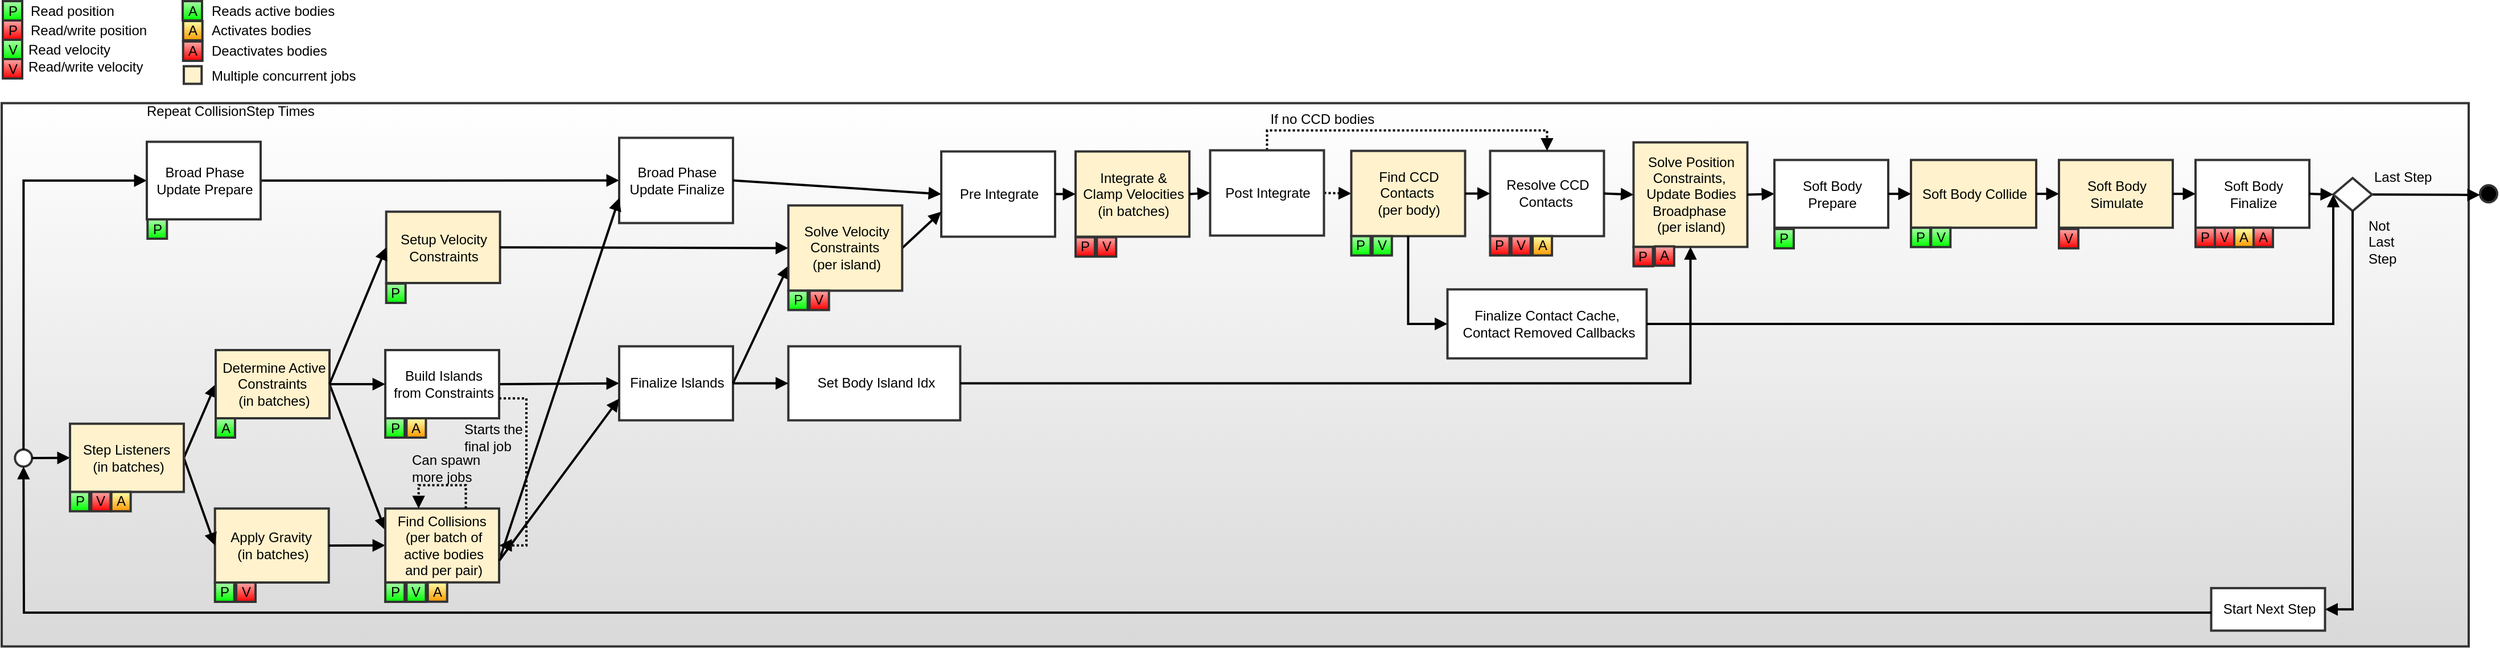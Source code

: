 <mxfile version="22.1.18" type="device">
  <diagram id="rLFVS3KHCrdhIcSo5p6n" name="Page-1">
    <mxGraphModel dx="1562" dy="810" grid="1" gridSize="10" guides="1" tooltips="1" connect="1" arrows="1" fold="1" page="1" pageScale="1" pageWidth="850" pageHeight="1100" background="#FFFFFF" math="0" shadow="0">
      <root>
        <mxCell id="0" />
        <mxCell id="1" parent="0" />
        <mxCell id="2" style="shape=rect;shadow=0;strokeWidth=2;fillColor=#d9d9d9;strokeColor=#333333;gradientColor=#FFFFFF;gradientDirection=north;opacity=100.0;gliffyId=319;" parent="1" vertex="1">
          <mxGeometry x="22.5" y="101.75" width="2167.5" height="478" as="geometry" />
        </mxCell>
        <mxCell id="4" value="&lt;div style=&#39;width: 93.0px;height:auto;word-break: break-word;&#39;&gt;&lt;div align=&quot;center&quot;&gt;&lt;span style=&quot;font-size: 12px; font-family: Arial; white-space: pre-wrap; text-decoration: none; line-height: 14px; color: rgb(0, 0, 0);&quot;&gt;Apply Gravity &lt;/span&gt;&lt;/div&gt;&lt;div align=&quot;center&quot;&gt;&lt;span style=&quot;font-size: 12px; font-family: Arial; white-space: pre-wrap; text-decoration: none; line-height: 14px; color: rgb(0, 0, 0);&quot;&gt;(in batches)&lt;/span&gt;&lt;/div&gt;&lt;/div&gt;" style="shape=rect;shadow=0;strokeWidth=2;fillColor=#fff2cc;strokeColor=#333333;opacity=100.0;html=1;nl2Br=0;verticalAlign=middle;align=center;spacingLeft=2.0;spacingRight=0;whiteSpace=wrap;gliffyId=3;" parent="1" vertex="1">
          <mxGeometry x="209.864" y="458.394" width="100" height="65.106" as="geometry" />
        </mxCell>
        <mxCell id="5" style="shape=ellipse;perimeter=ellipsePerimeter;shadow=0;strokeWidth=2;fillColor=#ffffff;strokeColor=#333333;opacity=100.0;gliffyId=8;" parent="1" vertex="1">
          <mxGeometry x="34.16" y="406.5" width="15" height="15" as="geometry" />
        </mxCell>
        <mxCell id="6" style="shape=filledEdge;strokeWidth=2;strokeColor=#000000;fillColor=none;startArrow=none;startFill=0;startSize=6;endArrow=block;endFill=1;endSize=6;rounded=0;gliffyId=11;edgeStyle=orthogonalEdgeStyle;" parent="1" source="5" target="37" edge="1">
          <mxGeometry width="100" height="100" relative="1" as="geometry">
            <Array as="points">
              <mxPoint x="41.66" y="406.5" />
              <mxPoint x="41.66" y="169.875" />
              <mxPoint x="150" y="169.875" />
            </Array>
          </mxGeometry>
        </mxCell>
        <mxCell id="7" style="shape=filledEdge;strokeWidth=2;strokeColor=#000000;fillColor=none;startArrow=none;startFill=0;startSize=6;endArrow=block;endFill=1;endSize=6;rounded=0;gliffyId=15;exitX=1.0;exitY=0.5;exitPerimeter=0;entryX=0.0;entryY=0.5;entryPerimeter=0;" parent="1" source="112" target="4" edge="1">
          <mxGeometry width="100" height="100" relative="1" as="geometry">
            <Array as="points">
              <mxPoint x="182.5" y="413.803" />
              <mxPoint x="209.864" y="490.947" />
            </Array>
          </mxGeometry>
        </mxCell>
        <mxCell id="8" value="&lt;div style=&#39;width: 93.0px;height:auto;word-break: break-word;&#39;&gt;&lt;div align=&quot;center&quot;&gt;&lt;span style=&quot;font-size: 12px; font-family: Arial; white-space: pre-wrap; text-decoration: none; line-height: 14px; color: rgb(0, 0, 0);&quot;&gt;Setup Velocity Constraints&lt;/span&gt;&lt;/div&gt;&lt;/div&gt;" style="shape=rect;shadow=0;strokeWidth=2;fillColor=#FFF2CC;strokeColor=#333333;opacity=100.0;html=1;nl2Br=0;verticalAlign=middle;align=center;spacingLeft=2.0;spacingRight=0;whiteSpace=wrap;gliffyId=30;" parent="1" vertex="1">
          <mxGeometry x="360.33" y="197.25" width="100" height="62.75" as="geometry" />
        </mxCell>
        <mxCell id="9" value="&lt;div style=&#39;width: 93.0px;height:auto;word-break: break-word;&#39;&gt;&lt;div align=&quot;center&quot;&gt;&lt;span style=&quot;font-size: 12px; font-family: Arial; white-space: pre-wrap; text-decoration: none; line-height: 14px; color: rgb(0, 0, 0);&quot;&gt;Pre Integrate&lt;/span&gt;&lt;/div&gt;&lt;/div&gt;" style="shape=rect;shadow=0;strokeWidth=2;fillColor=#ffffff;strokeColor=#333333;opacity=100.0;html=1;nl2Br=0;verticalAlign=middle;align=center;spacingLeft=2.0;spacingRight=0;whiteSpace=wrap;gliffyId=48;" parent="1" vertex="1">
          <mxGeometry x="848" y="144.25" width="100" height="75" as="geometry" />
        </mxCell>
        <mxCell id="10" value="&lt;div style=&#39;width: 93.0px;height:auto;word-break: break-word;&#39;&gt;&lt;div align=&quot;center&quot;&gt;&lt;span style=&quot;font-size: 12px; font-family: Arial; white-space: pre-wrap; text-decoration: none; line-height: 14px; color: rgb(0, 0, 0);&quot;&gt;Finalize Islands&lt;/span&gt;&lt;/div&gt;&lt;/div&gt;" style="shape=rect;shadow=0;strokeWidth=2;fillColor=#ffffff;strokeColor=#333333;opacity=100.0;html=1;nl2Br=0;verticalAlign=middle;align=center;spacingLeft=2.0;spacingRight=0;whiteSpace=wrap;gliffyId=53;" parent="1" vertex="1">
          <mxGeometry x="565" y="315.697" width="100" height="65.106" as="geometry" />
        </mxCell>
        <mxCell id="11" style="shape=filledEdge;strokeWidth=2;strokeColor=#000000;fillColor=none;startArrow=none;startFill=0;startSize=6;endArrow=block;endFill=1;endSize=6;rounded=0;gliffyId=73;exitX=1.0;exitY=0.5;exitPerimeter=0;entryX=0.0;entryY=0.707;entryPerimeter=0;" parent="1" source="10" target="41" edge="1">
          <mxGeometry width="100" height="100" relative="1" as="geometry">
            <Array as="points">
              <mxPoint x="665" y="348.25" />
              <mxPoint x="713.66" y="244.783" />
            </Array>
          </mxGeometry>
        </mxCell>
        <mxCell id="12" style="shape=filledEdge;strokeWidth=2;strokeColor=#000000;fillColor=none;startArrow=none;startFill=0;startSize=6;endArrow=block;endFill=1;endSize=6;rounded=0;gliffyId=88;exitX=1.0;exitY=0.5;exitPerimeter=0;entryX=0.0;entryY=0.5;entryPerimeter=0;" parent="1" source="37" target="54" edge="1">
          <mxGeometry width="100" height="100" relative="1" as="geometry">
            <Array as="points">
              <mxPoint x="250" y="169.875" />
              <mxPoint x="565" y="169.75" />
            </Array>
          </mxGeometry>
        </mxCell>
        <mxCell id="13" value="&lt;div style=&#39;width: 93.0px;height:auto;word-break: break-word;&#39;&gt;&lt;div align=&quot;center&quot;&gt;&lt;span style=&quot;font-size: 12px; font-family: Arial; white-space: pre-wrap; text-decoration: none; line-height: 14px; color: rgb(0, 0, 0);&quot;&gt;Solve Position Constraints, &lt;/span&gt;&lt;/div&gt;&lt;div align=&quot;center&quot;&gt;&lt;span style=&quot;font-size: 12px; font-family: Arial; white-space: pre-wrap; text-decoration: none; line-height: 14px; color: rgb(0, 0, 0);&quot;&gt;Update Bodies Broadphase &lt;/span&gt;&lt;/div&gt;&lt;div align=&quot;center&quot;&gt;&lt;span style=&quot;font-size: 12px; font-family: Arial; white-space: pre-wrap; text-decoration: none; line-height: 14px; color: rgb(0, 0, 0);&quot;&gt;(per island)&lt;/span&gt;&lt;/div&gt;&lt;/div&gt;" style="shape=rect;shadow=0;strokeWidth=2;fillColor=#fff2cc;strokeColor=#333333;opacity=100.0;html=1;nl2Br=0;verticalAlign=middle;align=center;spacingLeft=2.0;spacingRight=0;whiteSpace=wrap;gliffyId=96;" parent="1" vertex="1">
          <mxGeometry x="1456.243" y="136.25" width="100" height="92" as="geometry" />
        </mxCell>
        <mxCell id="14" style="shape=ellipse;perimeter=ellipsePerimeter;shadow=0;strokeWidth=2;fillColor=#000000;strokeColor=#333333;opacity=100.0;gliffyId=100;" parent="1" vertex="1">
          <mxGeometry x="2200.003" y="174.05" width="15" height="15" as="geometry" />
        </mxCell>
        <mxCell id="15" style="shape=filledEdge;strokeWidth=2;strokeColor=#000000;fillColor=none;startArrow=none;startFill=0;startSize=6;endArrow=block;endFill=1;endSize=6;rounded=0;gliffyId=114;exitX=1.0;exitY=0.5;exitPerimeter=0;entryX=1.11E-16;entryY=0.293;entryPerimeter=0;" parent="1" source="77" target="71" edge="1">
          <mxGeometry width="100" height="100" relative="1" as="geometry">
            <Array as="points">
              <mxPoint x="310.5" y="349" />
              <mxPoint x="359.524" y="477.432" />
            </Array>
          </mxGeometry>
        </mxCell>
        <mxCell id="16" style="shape=filledEdge;strokeWidth=2;strokeColor=#000000;fillColor=none;startArrow=none;startFill=0;startSize=6;endArrow=block;endFill=1;endSize=6;rounded=0;gliffyId=117;exitX=1.0;exitY=0.5;exitPerimeter=0;entryX=0.0;entryY=0.5;entryPerimeter=0;" parent="1" source="8" target="41" edge="1">
          <mxGeometry width="100" height="100" relative="1" as="geometry">
            <Array as="points">
              <mxPoint x="460.33" y="228.625" />
              <mxPoint x="713.66" y="229.25" />
            </Array>
          </mxGeometry>
        </mxCell>
        <mxCell id="17" style="shape=filledEdge;strokeWidth=2;strokeColor=#000000;fillColor=none;startArrow=none;startFill=0;startSize=6;endArrow=block;endFill=1;endSize=6;rounded=0;gliffyId=120;exitX=1.0;exitY=0.5;exitPerimeter=0;entryX=0.0;entryY=0.707;entryPerimeter=0;" parent="1" source="41" target="9" edge="1">
          <mxGeometry width="100" height="100" relative="1" as="geometry">
            <Array as="points">
              <mxPoint x="813.66" y="229.25" />
              <mxPoint x="848" y="197.283" />
            </Array>
          </mxGeometry>
        </mxCell>
        <mxCell id="18" style="shape=filledEdge;strokeWidth=2;strokeColor=#000000;fillColor=none;startArrow=none;startFill=0;startSize=6;endArrow=block;endFill=1;endSize=6;rounded=0;dashed=1;fixDash=1;dashPattern=2.0 2.0;gliffyId=123;exitX=1.0;exitY=0.5;exitPerimeter=0;entryX=0.0;entryY=0.5;entryPerimeter=0;" parent="1" source="117" target="86" edge="1">
          <mxGeometry width="100" height="100" relative="1" as="geometry">
            <Array as="points">
              <mxPoint x="1184.232" y="180.75" />
              <mxPoint x="1208.242" y="181.25" />
            </Array>
          </mxGeometry>
        </mxCell>
        <mxCell id="20" style="shape=filledEdge;strokeWidth=2;strokeColor=#000000;fillColor=none;startArrow=none;startFill=0;startSize=6;endArrow=block;endFill=1;endSize=6;rounded=0;gliffyId=135;exitX=1.0;exitY=0.5;exitPerimeter=0;entryX=0.0;entryY=0.5;entryPerimeter=0;" parent="1" source="112" target="77" edge="1">
          <mxGeometry width="100" height="100" relative="1" as="geometry">
            <Array as="points">
              <mxPoint x="182.5" y="413.803" />
              <mxPoint x="210.5" y="349" />
            </Array>
          </mxGeometry>
        </mxCell>
        <mxCell id="21" style="shape=filledEdge;strokeWidth=2;strokeColor=#000000;fillColor=none;startArrow=none;startFill=0;startSize=6;endArrow=block;endFill=1;endSize=6;rounded=0;gliffyId=139;exitX=1.0;exitY=0.5;exitPerimeter=0;entryX=0.0;entryY=0.5;entryPerimeter=0;" parent="1" source="66" target="10" edge="1">
          <mxGeometry width="100" height="100" relative="1" as="geometry">
            <Array as="points">
              <mxPoint x="459.524" y="349" />
              <mxPoint x="565" y="348.25" />
            </Array>
          </mxGeometry>
        </mxCell>
        <mxCell id="22" value="&lt;div style=&#39;width: 141.96px;height:auto;word-break: break-word;&#39;&gt;&lt;div align=&quot;center&quot;&gt;&lt;span style=&quot;font-size: 12px; font-family: Arial; white-space: pre-wrap; text-decoration: none; line-height: 14px; color: rgb(0, 0, 0);&quot;&gt;Set Body Island Idx&lt;/span&gt;&lt;/div&gt;&lt;/div&gt;" style="shape=rect;shadow=0;strokeWidth=2;fillColor=#ffffff;strokeColor=#333333;opacity=100.0;html=1;nl2Br=0;verticalAlign=middle;align=center;spacingLeft=3.02;spacingRight=0;whiteSpace=wrap;gliffyId=152;" parent="1" vertex="1">
          <mxGeometry x="713.66" y="315.696" width="151" height="65.106" as="geometry" />
        </mxCell>
        <mxCell id="23" style="shape=filledEdge;strokeWidth=2;strokeColor=#000000;fillColor=none;startArrow=none;startFill=0;startSize=6;endArrow=block;endFill=1;endSize=6;rounded=0;gliffyId=154;exitX=1.0;exitY=0.5;exitPerimeter=0;entryX=0.0;entryY=0.5;entryPerimeter=0;" parent="1" source="10" target="22" edge="1">
          <mxGeometry width="100" height="100" relative="1" as="geometry" />
        </mxCell>
        <mxCell id="24" style="shape=filledEdge;strokeWidth=2;strokeColor=#000000;fillColor=none;startArrow=none;startFill=0;startSize=6;endArrow=block;endFill=1;endSize=6;rounded=0;gliffyId=155;entryX=0.5;entryY=1;entryDx=0;entryDy=0;exitX=1;exitY=0.5;exitDx=0;exitDy=0;edgeStyle=orthogonalEdgeStyle;" parent="1" source="22" target="13" edge="1">
          <mxGeometry width="100" height="100" relative="1" as="geometry" />
        </mxCell>
        <mxCell id="26" style="shape=filledEdge;strokeWidth=2;strokeColor=#000000;fillColor=none;startArrow=none;startFill=0;startSize=6;endArrow=block;endFill=1;endSize=6;rounded=0;gliffyId=171;entryX=0;entryY=0.5;entryDx=0;entryDy=0;exitX=1;exitY=0.5;exitDx=0;exitDy=0;" parent="1" source="13" target="2HlbSkl1Hx2XcQlONuJN-122" edge="1">
          <mxGeometry width="100" height="100" relative="1" as="geometry">
            <mxPoint x="1560" y="180" as="sourcePoint" />
          </mxGeometry>
        </mxCell>
        <mxCell id="28" value="&lt;div style=&#39;width: 13.32px;height:auto;word-break: break-word;&#39;&gt;&lt;div align=&quot;center&quot;&gt;&lt;span style=&quot;font-size: 12px; font-family: Arial; white-space: pre-wrap; text-decoration: none; line-height: 14px; color: rgb(0, 0, 0);&quot;&gt;P&lt;/span&gt;&lt;/div&gt;&lt;/div&gt;" style="shape=rect;shadow=0;strokeWidth=2;fillColor=#00ff00;strokeColor=#333333;gradientColor=#AAFFAA;gradientDirection=north;opacity=100.0;html=1;nl2Br=0;verticalAlign=middle;align=center;spacingLeft=0.34;spacingRight=0;whiteSpace=wrap;gliffyId=191;" parent="1" vertex="1">
          <mxGeometry x="23.5" y="12" width="17" height="17" as="geometry" />
        </mxCell>
        <mxCell id="29" value="&lt;div style=&#39;width: 13.32px;height:auto;word-break: break-word;&#39;&gt;&lt;div align=&quot;center&quot;&gt;&lt;span style=&quot;font-size: 12px; font-family: Arial; white-space: pre-wrap; text-decoration: none; line-height: 14px; color: rgb(0, 0, 0);&quot;&gt;V&lt;/span&gt;&lt;/div&gt;&lt;/div&gt;" style="shape=rect;shadow=0;strokeWidth=2;fillColor=#00ff00;strokeColor=#333333;gradientColor=#AAFFAA;gradientDirection=north;opacity=100.0;html=1;nl2Br=0;verticalAlign=middle;align=center;spacingLeft=0.34;spacingRight=0;whiteSpace=wrap;gliffyId=194;" parent="1" vertex="1">
          <mxGeometry x="23.5" y="46" width="17" height="17" as="geometry" />
        </mxCell>
        <mxCell id="30" value="&lt;div style=&#39;width: 13.32px;height:auto;word-break: break-word;&#39;&gt;&lt;div align=&quot;center&quot;&gt;&lt;span style=&quot;font-size: 12px; font-family: Arial; white-space: pre-wrap; text-decoration: none; line-height: 14px; color: rgb(0, 0, 0);&quot;&gt;P&lt;/span&gt;&lt;/div&gt;&lt;/div&gt;" style="shape=rect;shadow=0;strokeWidth=2;fillColor=#ff0000;strokeColor=#333333;gradientColor=#FFAAAA;gradientDirection=north;opacity=100.0;html=1;nl2Br=0;verticalAlign=middle;align=center;spacingLeft=0.34;spacingRight=0;whiteSpace=wrap;gliffyId=200;" parent="1" vertex="1">
          <mxGeometry x="23.5" y="29" width="17" height="17" as="geometry" />
        </mxCell>
        <mxCell id="31" value="&lt;div style=&#39;width: 13.32px;height:auto;word-break: break-word;&#39;&gt;&lt;div align=&quot;center&quot;&gt;&lt;span style=&quot;font-size: 12px; font-family: Arial; white-space: pre-wrap; text-decoration: none; line-height: 14px; color: rgb(0, 0, 0);&quot;&gt;V&lt;/span&gt;&lt;/div&gt;&lt;/div&gt;" style="shape=rect;shadow=0;strokeWidth=2;fillColor=#ff0000;strokeColor=#333333;gradientColor=#FFAAAA;gradientDirection=north;opacity=100.0;html=1;nl2Br=0;verticalAlign=middle;align=center;spacingLeft=0.34;spacingRight=0;whiteSpace=wrap;gliffyId=198;" parent="1" vertex="1">
          <mxGeometry x="23.5" y="63" width="17" height="17" as="geometry" />
        </mxCell>
        <mxCell id="32" value="&lt;div style=&#39;width: 147.0px;height:auto;word-break: break-word;&#39;&gt;&lt;div align=&quot;left&quot;&gt;&lt;span style=&quot;font-size: 12px; font-family: Arial; white-space: pre-wrap; text-decoration: none; line-height: 14px; color: rgb(0, 0, 0);&quot;&gt;Read position&lt;/span&gt;&lt;/div&gt;&lt;/div&gt;" style="text;html=1;nl2Br=0;html=1;nl2Br=0;verticalAlign=middle;align=left;spacingLeft=0.0;spacingRight=0;whiteSpace=wrap;gliffyId=205;" parent="1" vertex="1">
          <mxGeometry x="46.16" y="14" width="150" height="14" as="geometry" />
        </mxCell>
        <mxCell id="33" value="&lt;div style=&#39;width: 147.0px;height:auto;word-break: break-word;&#39;&gt;&lt;div align=&quot;left&quot;&gt;&lt;span style=&quot;font-size: 12px; font-family: Arial; white-space: pre-wrap; text-decoration: none; line-height: 14px; color: rgb(0, 0, 0);&quot;&gt;Read/write position&lt;/span&gt;&lt;/div&gt;&lt;/div&gt;" style="text;html=1;nl2Br=0;html=1;nl2Br=0;verticalAlign=middle;align=left;spacingLeft=0.0;spacingRight=0;whiteSpace=wrap;gliffyId=206;" parent="1" vertex="1">
          <mxGeometry x="46.16" y="30.5" width="150" height="14" as="geometry" />
        </mxCell>
        <mxCell id="34" value="&lt;div style=&#39;width: 147.0px;height:auto;word-break: break-word;&#39;&gt;&lt;div align=&quot;left&quot;&gt;&lt;span style=&quot;font-size: 12px; font-family: Arial; white-space: pre-wrap; text-decoration: none; line-height: 14px; color: rgb(0, 0, 0);&quot;&gt;Read velocity&lt;/span&gt;&lt;/div&gt;&lt;/div&gt;" style="text;html=1;nl2Br=0;html=1;nl2Br=0;verticalAlign=middle;align=left;spacingLeft=0.0;spacingRight=0;whiteSpace=wrap;gliffyId=207;" parent="1" vertex="1">
          <mxGeometry x="44.16" y="47.5" width="150" height="14" as="geometry" />
        </mxCell>
        <mxCell id="35" value="&lt;div style=&#39;width: 147.0px;height:auto;word-break: break-word;&#39;&gt;&lt;div align=&quot;left&quot;&gt;&lt;span style=&quot;font-size: 12px; font-family: Arial; white-space: pre-wrap; text-decoration: none; line-height: 14px; color: rgb(0, 0, 0);&quot;&gt;Read/write velocity&lt;/span&gt;&lt;/div&gt;&lt;/div&gt;" style="text;html=1;nl2Br=0;html=1;nl2Br=0;verticalAlign=middle;align=left;spacingLeft=0.0;spacingRight=0;whiteSpace=wrap;gliffyId=208;" parent="1" vertex="1">
          <mxGeometry x="44.16" y="63" width="150" height="14" as="geometry" />
        </mxCell>
        <mxCell id="36" style="group;gliffyId=598;" parent="1" vertex="1">
          <mxGeometry x="150" y="135.75" width="100" height="85.25" as="geometry" />
        </mxCell>
        <mxCell id="37" value="&lt;div style=&#39;width: 93.0px;height:auto;word-break: break-word;&#39;&gt;&lt;div align=&quot;center&quot;&gt;&lt;span style=&quot;font-size: 12px; font-family: Arial; white-space: pre-wrap; text-decoration: none; line-height: 14px; color: rgb(0, 0, 0);&quot;&gt;Broad Phase Update Prepare&lt;/span&gt;&lt;/div&gt;&lt;/div&gt;" style="shape=rect;shadow=0;strokeWidth=2;fillColor=#ffffff;strokeColor=#333333;opacity=100.0;html=1;nl2Br=0;verticalAlign=middle;align=center;spacingLeft=2.0;spacingRight=0;whiteSpace=wrap;gliffyId=0;" parent="36" vertex="1">
          <mxGeometry width="100" height="68.25" as="geometry" />
        </mxCell>
        <mxCell id="38" value="&lt;div style=&#39;width: 13.32px;height:auto;word-break: break-word;&#39;&gt;&lt;div align=&quot;center&quot;&gt;&lt;span style=&quot;font-size: 12px; font-family: Arial; white-space: pre-wrap; text-decoration: none; line-height: 14px; color: rgb(0, 0, 0);&quot;&gt;P&lt;/span&gt;&lt;/div&gt;&lt;/div&gt;" style="shape=rect;shadow=0;strokeWidth=2;fillColor=#00ff00;strokeColor=#333333;gradientColor=#AAFFAA;gradientDirection=north;opacity=100.0;html=1;nl2Br=0;verticalAlign=middle;align=center;spacingLeft=0.34;spacingRight=0;whiteSpace=wrap;gliffyId=211;" parent="36" vertex="1">
          <mxGeometry x="0.636" y="68.25" width="17" height="17" as="geometry" />
        </mxCell>
        <mxCell id="39" value="&lt;div style=&#39;width: 13.32px;height:auto;word-break: break-word;&#39;&gt;&lt;div align=&quot;center&quot;&gt;&lt;span style=&quot;font-size: 12px; font-family: Arial; white-space: pre-wrap; text-decoration: none; line-height: 14px; color: rgb(0, 0, 0);&quot;&gt;P&lt;/span&gt;&lt;/div&gt;&lt;/div&gt;" style="shape=rect;shadow=0;strokeWidth=2;fillColor=#00ff00;strokeColor=#333333;gradientColor=#AAFFAA;gradientDirection=north;opacity=100.0;html=1;nl2Br=0;verticalAlign=middle;align=center;spacingLeft=0.34;spacingRight=0;whiteSpace=wrap;gliffyId=213;" parent="1" vertex="1">
          <mxGeometry x="360.33" y="260.5" width="17" height="17" as="geometry" />
        </mxCell>
        <mxCell id="40" style="group;gliffyId=596;" parent="1" vertex="1">
          <mxGeometry x="713.66" y="191.75" width="100" height="92" as="geometry" />
        </mxCell>
        <mxCell id="41" value="&lt;div style=&#39;width: 93.0px;height:auto;word-break: break-word;&#39;&gt;&lt;div align=&quot;center&quot;&gt;&lt;span style=&quot;font-size: 12px; font-family: Arial; white-space: pre-wrap; text-decoration: none; line-height: 14px; color: rgb(0, 0, 0);&quot;&gt;Solve Velocity Constraints &lt;/span&gt;&lt;/div&gt;&lt;div align=&quot;center&quot;&gt;&lt;span style=&quot;font-size: 12px; font-family: Arial; white-space: pre-wrap; text-decoration: none; line-height: 14px; color: rgb(0, 0, 0);&quot;&gt;(per island)&lt;/span&gt;&lt;/div&gt;&lt;/div&gt;" style="shape=rect;shadow=0;strokeWidth=2;fillColor=#fff2cc;strokeColor=#333333;opacity=100.0;html=1;nl2Br=0;verticalAlign=middle;align=center;spacingLeft=2.0;spacingRight=0;whiteSpace=wrap;gliffyId=44;" parent="40" vertex="1">
          <mxGeometry width="100" height="75" as="geometry" />
        </mxCell>
        <mxCell id="42" value="&lt;div style=&#39;width: 13.32px;height:auto;word-break: break-word;&#39;&gt;&lt;div align=&quot;center&quot;&gt;&lt;span style=&quot;font-size: 12px; font-family: Arial; white-space: pre-wrap; text-decoration: none; line-height: 14px; color: rgb(0, 0, 0);&quot;&gt;V&lt;/span&gt;&lt;/div&gt;&lt;/div&gt;" style="shape=rect;shadow=0;strokeWidth=2;fillColor=#ff0000;strokeColor=#333333;gradientColor=#FFAAAA;gradientDirection=north;opacity=100.0;html=1;nl2Br=0;verticalAlign=middle;align=center;spacingLeft=0.34;spacingRight=0;whiteSpace=wrap;gliffyId=226;" parent="40" vertex="1">
          <mxGeometry x="18.66" y="75" width="17" height="17" as="geometry" />
        </mxCell>
        <mxCell id="43" value="&lt;div style=&#39;width: 13.32px;height:auto;word-break: break-word;&#39;&gt;&lt;div align=&quot;center&quot;&gt;&lt;span style=&quot;font-size: 12px; font-family: Arial; white-space: pre-wrap; text-decoration: none; line-height: 14px; color: rgb(0, 0, 0);&quot;&gt;P&lt;/span&gt;&lt;/div&gt;&lt;/div&gt;" style="shape=rect;shadow=0;strokeWidth=2;fillColor=#00ff00;strokeColor=#333333;gradientColor=#AAFFAA;gradientDirection=north;opacity=100.0;html=1;nl2Br=0;verticalAlign=middle;align=center;spacingLeft=0.34;spacingRight=0;whiteSpace=wrap;gliffyId=224;" parent="40" vertex="1">
          <mxGeometry x="1.137e-13" y="75" width="17" height="17" as="geometry" />
        </mxCell>
        <mxCell id="48" value="&lt;div style=&#39;width: 13.32px;height:auto;word-break: break-word;&#39;&gt;&lt;div align=&quot;center&quot;&gt;&lt;span style=&quot;font-size: 12px; font-family: Arial; white-space: pre-wrap; text-decoration: none; line-height: 14px; color: rgb(0, 0, 0);&quot;&gt;V&lt;/span&gt;&lt;/div&gt;&lt;/div&gt;" style="shape=rect;shadow=0;strokeWidth=2;fillColor=#ff0000;strokeColor=#333333;gradientColor=#FFAAAA;gradientDirection=north;opacity=100.0;html=1;nl2Br=0;verticalAlign=middle;align=center;spacingLeft=0.34;spacingRight=0;whiteSpace=wrap;gliffyId=240;" parent="1" vertex="1">
          <mxGeometry x="228.524" y="523.5" width="17" height="17" as="geometry" />
        </mxCell>
        <mxCell id="49" value="&lt;div style=&#39;width: 13.32px;height:auto;word-break: break-word;&#39;&gt;&lt;div align=&quot;center&quot;&gt;&lt;span style=&quot;font-size: 12px; font-family: Arial; white-space: pre-wrap; text-decoration: none; line-height: 14px; color: rgb(0, 0, 0);&quot;&gt;P&lt;/span&gt;&lt;/div&gt;&lt;/div&gt;" style="shape=rect;shadow=0;strokeWidth=2;fillColor=#00ff00;strokeColor=#333333;gradientColor=#AAFFAA;gradientDirection=north;opacity=100.0;html=1;nl2Br=0;verticalAlign=middle;align=center;spacingLeft=0.34;spacingRight=0;whiteSpace=wrap;gliffyId=238;" parent="1" vertex="1">
          <mxGeometry x="209.864" y="523.5" width="17" height="17" as="geometry" />
        </mxCell>
        <mxCell id="50" value="&lt;div style=&#39;width: 13.32px;height:auto;word-break: break-word;&#39;&gt;&lt;div align=&quot;center&quot;&gt;&lt;span style=&quot;font-size: 12px; font-family: Arial; white-space: pre-wrap; text-decoration: none; line-height: 14px; color: rgb(0, 0, 0);&quot;&gt;V&lt;/span&gt;&lt;/div&gt;&lt;/div&gt;" style="shape=rect;shadow=0;strokeWidth=2;fillColor=#ff0000;strokeColor=#333333;gradientColor=#FFAAAA;gradientDirection=north;opacity=100.0;html=1;nl2Br=0;verticalAlign=middle;align=center;spacingLeft=0.34;spacingRight=0;whiteSpace=wrap;gliffyId=258;" parent="1" vertex="1">
          <mxGeometry x="984.66" y="219.75" width="17" height="17" as="geometry" />
        </mxCell>
        <mxCell id="51" value="&lt;div style=&#39;width: 13.32px;height:auto;word-break: break-word;&#39;&gt;&lt;div align=&quot;center&quot;&gt;&lt;span style=&quot;font-size: 12px; font-family: Arial; white-space: pre-wrap; text-decoration: none; line-height: 14px; color: rgb(0, 0, 0);&quot;&gt;P&lt;/span&gt;&lt;/div&gt;&lt;/div&gt;" style="shape=rect;shadow=0;strokeWidth=2;fillColor=#ff0000;strokeColor=#333333;gradientColor=#FFAAAA;gradientDirection=north;opacity=100.0;html=1;nl2Br=0;verticalAlign=middle;align=center;spacingLeft=0.34;spacingRight=0;whiteSpace=wrap;gliffyId=256;" parent="1" vertex="1">
          <mxGeometry x="966" y="219.75" width="17" height="17" as="geometry" />
        </mxCell>
        <mxCell id="52" value="&lt;div style=&#39;width: 13.32px;height:auto;word-break: break-word;&#39;&gt;&lt;div align=&quot;center&quot;&gt;&lt;span style=&quot;font-size: 12px; font-family: Arial; white-space: pre-wrap; text-decoration: none; line-height: 14px; color: rgb(0, 0, 0);&quot;&gt;P&lt;/span&gt;&lt;/div&gt;&lt;/div&gt;" style="shape=rect;shadow=0;strokeWidth=2;fillColor=#ff0000;strokeColor=#333333;gradientColor=#FFAAAA;gradientDirection=north;opacity=100.0;html=1;nl2Br=0;verticalAlign=middle;align=center;spacingLeft=0.34;spacingRight=0;whiteSpace=wrap;gliffyId=270;" parent="1" vertex="1">
          <mxGeometry x="1456.243" y="228.25" width="17" height="17" as="geometry" />
        </mxCell>
        <mxCell id="53" style="shape=filledEdge;strokeWidth=2;strokeColor=#000000;fillColor=none;startArrow=none;startFill=0;startSize=6;endArrow=block;endFill=1;endSize=6;rounded=0;gliffyId=295;exitX=1.0;exitY=0.5;exitPerimeter=0;entryX=0.0;entryY=0.5;entryPerimeter=0;" parent="1" source="4" target="71" edge="1">
          <mxGeometry width="100" height="100" relative="1" as="geometry">
            <Array as="points">
              <mxPoint x="309.864" y="490.947" />
              <mxPoint x="359.524" y="490.894" />
            </Array>
          </mxGeometry>
        </mxCell>
        <mxCell id="54" value="&lt;div style=&#39;width: 93.0px;height:auto;word-break: break-word;&#39;&gt;&lt;div align=&quot;center&quot;&gt;&lt;span style=&quot;font-size: 12px; font-family: Arial; white-space: pre-wrap; text-decoration: none; line-height: 14px; color: rgb(0, 0, 0);&quot;&gt;Broad Phase Update Finalize&lt;/span&gt;&lt;/div&gt;&lt;/div&gt;" style="shape=rect;shadow=0;strokeWidth=2;fillColor=#ffffff;strokeColor=#333333;opacity=100.0;html=1;nl2Br=0;verticalAlign=middle;align=center;spacingLeft=2.0;spacingRight=0;whiteSpace=wrap;gliffyId=296;" parent="1" vertex="1">
          <mxGeometry x="565" y="132.25" width="100" height="75" as="geometry" />
        </mxCell>
        <mxCell id="55" style="shape=filledEdge;strokeWidth=2;strokeColor=#000000;fillColor=none;startArrow=none;startFill=0;startSize=6;endArrow=block;endFill=1;endSize=6;rounded=0;gliffyId=298;exitX=1.0;exitY=0.707;exitPerimeter=0;entryX=0.0;entryY=0.707;entryPerimeter=0;" parent="1" source="71" target="54" edge="1">
          <mxGeometry width="100" height="100" relative="1" as="geometry">
            <Array as="points">
              <mxPoint x="459.524" y="504.356" />
              <mxPoint x="565" y="185.283" />
            </Array>
          </mxGeometry>
        </mxCell>
        <mxCell id="56" style="shape=filledEdge;strokeWidth=2;strokeColor=#000000;fillColor=none;startArrow=none;startFill=0;startSize=6;endArrow=block;endFill=1;endSize=6;rounded=0;gliffyId=299;exitX=1.0;exitY=0.5;exitPerimeter=0;entryX=0.0;entryY=0.5;entryPerimeter=0;" parent="1" source="54" target="9" edge="1">
          <mxGeometry width="100" height="100" relative="1" as="geometry">
            <Array as="points">
              <mxPoint x="665" y="169.75" />
              <mxPoint x="848" y="181.75" />
            </Array>
          </mxGeometry>
        </mxCell>
        <mxCell id="57" value="&lt;div style=&#39;width: 93.0px;height:auto;word-break: break-word;&#39;&gt;&lt;div align=&quot;center&quot;&gt;&lt;span style=&quot;font-size: 12px; font-family: Arial; white-space: pre-wrap; text-decoration: none; line-height: 14px; color: rgb(0, 0, 0);&quot;&gt;Start Next Step&lt;/span&gt;&lt;/div&gt;&lt;/div&gt;" style="shape=rect;shadow=0;strokeWidth=2;fillColor=#ffffff;strokeColor=#333333;opacity=100.0;html=1;nl2Br=0;verticalAlign=middle;align=center;spacingLeft=2.0;spacingRight=0;whiteSpace=wrap;gliffyId=311;" parent="1" vertex="1">
          <mxGeometry x="1963.758" y="528.43" width="100" height="37.394" as="geometry" />
        </mxCell>
        <mxCell id="58" style="shape=filledEdge;strokeWidth=2;strokeColor=#000000;fillColor=none;startArrow=none;startFill=0;startSize=6;endArrow=block;endFill=1;endSize=6;rounded=0;gliffyId=313;exitX=1.0;exitY=0.5;exitPerimeter=0;" parent="1" source="104" edge="1">
          <mxGeometry width="100" height="100" relative="1" as="geometry">
            <mxPoint x="2200" y="182.5" as="targetPoint" />
          </mxGeometry>
        </mxCell>
        <mxCell id="59" value="&lt;div style=&#39;width: 178.16px;height:auto;word-break: break-word;&#39;&gt;&lt;div align=&quot;left&quot;&gt;&lt;span style=&quot;font-size: 12px; font-family: Arial; white-space: pre-wrap; line-height: 14px; color: rgb(0, 0, 0);&quot;&gt;Repeat CollisionStep Times&lt;/span&gt;&lt;/div&gt;&lt;/div&gt;" style="text;html=1;nl2Br=0;html=1;nl2Br=0;verticalAlign=middle;align=left;spacingLeft=0.0;spacingRight=0;whiteSpace=wrap;gliffyId=323;" parent="1" vertex="1">
          <mxGeometry x="148" y="101.75" width="181.16" height="14" as="geometry" />
        </mxCell>
        <mxCell id="60" style="shape=filledEdge;strokeWidth=2;strokeColor=#000000;fillColor=none;startArrow=none;startFill=0;startSize=6;endArrow=block;endFill=1;endSize=6;rounded=0;gliffyId=327;edgeStyle=orthogonalEdgeStyle;" parent="1" source="57" target="5" edge="1">
          <mxGeometry width="100" height="100" relative="1" as="geometry">
            <Array as="points">
              <mxPoint x="42" y="550" />
            </Array>
          </mxGeometry>
        </mxCell>
        <mxCell id="61" value="&lt;div style=&#39;width: 13.32px;height:auto;word-break: break-word;&#39;&gt;&lt;div align=&quot;center&quot;&gt;&lt;span style=&quot;font-size: 12px; font-family: Arial; white-space: pre-wrap; text-decoration: none; line-height: 14px; color: rgb(0, 0, 0);&quot;&gt;A&lt;/span&gt;&lt;/div&gt;&lt;/div&gt;" style="shape=rect;shadow=0;strokeWidth=2;fillColor=#00ff00;strokeColor=#333333;gradientColor=#AAFFAA;gradientDirection=north;opacity=100.0;html=1;nl2Br=0;verticalAlign=middle;align=center;spacingLeft=0.34;spacingRight=0;whiteSpace=wrap;gliffyId=343;" parent="1" vertex="1">
          <mxGeometry x="181.5" y="12" width="17" height="17" as="geometry" />
        </mxCell>
        <mxCell id="62" value="&lt;div style=&#39;width: 13.32px;height:auto;word-break: break-word;&#39;&gt;&lt;div align=&quot;center&quot;&gt;&lt;span style=&quot;font-size: 12px; font-family: Arial; white-space: pre-wrap; text-decoration: none; line-height: 14px; color: rgb(0, 0, 0);&quot;&gt;A&lt;/span&gt;&lt;/div&gt;&lt;/div&gt;" style="shape=rect;shadow=0;strokeWidth=2;fillColor=#ff0000;strokeColor=#333333;gradientColor=#FFAAAA;gradientDirection=north;opacity=100.0;html=1;nl2Br=0;verticalAlign=middle;align=center;spacingLeft=0.34;spacingRight=0;whiteSpace=wrap;gliffyId=341;" parent="1" vertex="1">
          <mxGeometry x="181.864" y="47.5" width="17" height="17" as="geometry" />
        </mxCell>
        <mxCell id="63" value="&lt;div style=&#39;width: 147.0px;height:auto;word-break: break-word;&#39;&gt;&lt;div align=&quot;left&quot;&gt;&lt;span style=&quot;font-size: 12px; font-family: Arial; white-space: pre-wrap; text-decoration: none; line-height: 14px; color: rgb(0, 0, 0);&quot;&gt;Reads active bodies&lt;/span&gt;&lt;/div&gt;&lt;/div&gt;" style="text;html=1;nl2Br=0;html=1;nl2Br=0;verticalAlign=middle;align=left;spacingLeft=0.0;spacingRight=0;whiteSpace=wrap;gliffyId=340;" parent="1" vertex="1">
          <mxGeometry x="205.16" y="14" width="150" height="14" as="geometry" />
        </mxCell>
        <mxCell id="64" value="&lt;div style=&#39;width: 147.0px;height:auto;word-break: break-word;&#39;&gt;&lt;div align=&quot;left&quot;&gt;&lt;span style=&quot;font-size: 12px; font-family: Arial; white-space: pre-wrap; text-decoration: none; line-height: 14px; color: rgb(0, 0, 0);&quot;&gt;Deactivates bodies&lt;/span&gt;&lt;/div&gt;&lt;/div&gt;" style="text;html=1;nl2Br=0;html=1;nl2Br=0;verticalAlign=middle;align=left;spacingLeft=0.0;spacingRight=0;whiteSpace=wrap;gliffyId=339;" parent="1" vertex="1">
          <mxGeometry x="204.524" y="49" width="150" height="14" as="geometry" />
        </mxCell>
        <mxCell id="65" style="group;gliffyId=450;" parent="1" vertex="1">
          <mxGeometry x="359.524" y="319" width="100" height="77" as="geometry" />
        </mxCell>
        <mxCell id="66" value="&lt;div style=&#39;width: 93.0px;height:auto;word-break: break-word;&#39;&gt;&lt;div align=&quot;center&quot;&gt;&lt;span style=&quot;font-size: 12px; font-family: Arial; white-space: pre-wrap; text-decoration: none; line-height: 14px; color: rgb(0, 0, 0);&quot;&gt;Build Islands from Constraints&lt;/span&gt;&lt;/div&gt;&lt;/div&gt;" style="shape=rect;shadow=0;strokeWidth=2;fillColor=#ffffff;strokeColor=#333333;opacity=100.0;html=1;nl2Br=0;verticalAlign=middle;align=center;spacingLeft=2.0;spacingRight=0;whiteSpace=wrap;gliffyId=133;" parent="65" vertex="1">
          <mxGeometry width="100" height="60" as="geometry" />
        </mxCell>
        <mxCell id="67" value="&lt;div style=&#39;width: 13.32px;height:auto;word-break: break-word;&#39;&gt;&lt;div align=&quot;center&quot;&gt;&lt;span style=&quot;font-size: 12px; font-family: Arial; white-space: pre-wrap; text-decoration: none; line-height: 14px; color: rgb(0, 0, 0);&quot;&gt;P&lt;/span&gt;&lt;/div&gt;&lt;/div&gt;" style="shape=rect;shadow=0;strokeWidth=2;fillColor=#00ff00;strokeColor=#333333;gradientColor=#AAFFAA;gradientDirection=north;opacity=100.0;html=1;nl2Br=0;verticalAlign=middle;align=center;spacingLeft=0.34;spacingRight=0;whiteSpace=wrap;gliffyId=334;" parent="65" vertex="1">
          <mxGeometry y="60" width="17" height="17" as="geometry" />
        </mxCell>
        <mxCell id="68" value="&lt;div style=&#39;width: 13.32px;height:auto;word-break: break-word;&#39;&gt;&lt;div align=&quot;center&quot;&gt;&lt;span style=&quot;font-size: 12px; font-family: Arial; white-space: pre-wrap; text-decoration: none; line-height: 14px; color: rgb(0, 0, 0);&quot;&gt;A&lt;/span&gt;&lt;/div&gt;&lt;/div&gt;" style="shape=rect;shadow=0;strokeWidth=2;fillColor=#ff9900;strokeColor=#333333;gradientColor=#FFFFAA;gradientDirection=north;opacity=100.0;html=1;nl2Br=0;verticalAlign=middle;align=center;spacingLeft=0.34;spacingRight=0;whiteSpace=wrap;gliffyId=346;" parent="65" vertex="1">
          <mxGeometry x="18.66" y="60" width="17" height="17" as="geometry" />
        </mxCell>
        <mxCell id="69" value="&lt;div style=&#39;width: 13.32px;height:auto;word-break: break-word;&#39;&gt;&lt;div align=&quot;center&quot;&gt;&lt;span style=&quot;font-size: 12px; font-family: Arial; white-space: pre-wrap; text-decoration: none; line-height: 14px; color: rgb(0, 0, 0);&quot;&gt;A&lt;/span&gt;&lt;/div&gt;&lt;/div&gt;" style="shape=rect;shadow=0;strokeWidth=2;fillColor=#ff0000;strokeColor=#333333;gradientColor=#FFAAAA;gradientDirection=north;opacity=100.0;html=1;nl2Br=0;verticalAlign=middle;align=center;spacingLeft=0.34;spacingRight=0;whiteSpace=wrap;gliffyId=350;" parent="1" vertex="1">
          <mxGeometry x="1474.902" y="227.75" width="17" height="17" as="geometry" />
        </mxCell>
        <mxCell id="70" style="group;gliffyId=555;" parent="1" vertex="1">
          <mxGeometry x="359.524" y="458.394" width="100" height="82.106" as="geometry" />
        </mxCell>
        <mxCell id="71" value="&lt;div style=&#39;width: 93.0px;height:auto;word-break: break-word;&#39;&gt;&lt;div align=&quot;center&quot;&gt;&lt;span style=&quot;font-size: 12px; font-family: Arial; white-space: pre-wrap; text-decoration: none; line-height: 14px; color: rgb(0, 0, 0);&quot;&gt;Find Collisions &lt;/span&gt;&lt;/div&gt;&lt;div align=&quot;center&quot;&gt;&lt;span style=&quot;font-size: 12px; font-family: Arial; white-space: pre-wrap; text-decoration: none; line-height: 14px; color: rgb(0, 0, 0);&quot;&gt;(per batch of active bodies and per pair)&lt;/span&gt;&lt;/div&gt;&lt;/div&gt;" style="shape=rect;shadow=0;strokeWidth=2;fillColor=#fff2cc;strokeColor=#333333;opacity=100.0;html=1;nl2Br=0;verticalAlign=middle;align=center;spacingLeft=2.0;spacingRight=0;whiteSpace=wrap;gliffyId=6;" parent="70" vertex="1">
          <mxGeometry width="100" height="65" as="geometry" />
        </mxCell>
        <mxCell id="72" value="&lt;div style=&#39;width: 13.32px;height:auto;word-break: break-word;&#39;&gt;&lt;div align=&quot;center&quot;&gt;&lt;span style=&quot;font-size: 12px; font-family: Arial; white-space: pre-wrap; text-decoration: none; line-height: 14px; color: rgb(0, 0, 0);&quot;&gt;P&lt;/span&gt;&lt;/div&gt;&lt;/div&gt;" style="shape=rect;shadow=0;strokeWidth=2;fillColor=#00ff00;strokeColor=#333333;gradientColor=#AAFFAA;gradientDirection=north;opacity=100.0;html=1;nl2Br=0;verticalAlign=middle;align=center;spacingLeft=0.34;spacingRight=0;whiteSpace=wrap;gliffyId=215;" parent="70" vertex="1">
          <mxGeometry y="65.106" width="17" height="17" as="geometry" />
        </mxCell>
        <mxCell id="73" value="&lt;div style=&#39;width: 13.32px;height:auto;word-break: break-word;&#39;&gt;&lt;div align=&quot;center&quot;&gt;&lt;span style=&quot;font-size: 12px; font-family: Arial; white-space: pre-wrap; text-decoration: none; line-height: 14px; color: rgb(0, 0, 0);&quot;&gt;V&lt;/span&gt;&lt;/div&gt;&lt;/div&gt;" style="shape=rect;shadow=0;strokeWidth=2;fillColor=#00ff00;strokeColor=#333333;gradientColor=#AAFFAA;gradientDirection=north;opacity=100.0;html=1;nl2Br=0;verticalAlign=middle;align=center;spacingLeft=0.34;spacingRight=0;whiteSpace=wrap;gliffyId=354;" parent="70" vertex="1">
          <mxGeometry x="18.66" y="65.106" width="17" height="17" as="geometry" />
        </mxCell>
        <mxCell id="74" value="&lt;div style=&#39;width: 13.32px;height:auto;word-break: break-word;&#39;&gt;&lt;div align=&quot;center&quot;&gt;&lt;span style=&quot;font-size: 12px; font-family: Arial; white-space: pre-wrap; text-decoration: none; line-height: 14px; color: rgb(0, 0, 0);&quot;&gt;A&lt;/span&gt;&lt;/div&gt;&lt;/div&gt;" style="shape=rect;shadow=0;strokeWidth=2;fillColor=#ff9900;strokeColor=#333333;gradientColor=#FFFFAA;gradientDirection=north;opacity=100.0;html=1;nl2Br=0;verticalAlign=middle;align=center;spacingLeft=0.34;spacingRight=0;whiteSpace=wrap;gliffyId=362;" parent="70" vertex="1">
          <mxGeometry x="37.32" y="65" width="17" height="17" as="geometry" />
        </mxCell>
        <mxCell id="75" style="shape=rect;shadow=0;strokeWidth=2;fillColor=#fff2cc;strokeColor=#333333;opacity=100.0;gliffyId=380;" parent="1" vertex="1">
          <mxGeometry x="182.5" y="69.25" width="15.66" height="15.5" as="geometry" />
        </mxCell>
        <mxCell id="76" value="&lt;div style=&#39;width: 147.0px;height:auto;word-break: break-word;&#39;&gt;&lt;div align=&quot;left&quot;&gt;&lt;span style=&quot;font-size: 12px; font-family: Arial; white-space: pre-wrap; text-decoration: none; line-height: 14px; color: rgb(0, 0, 0);&quot;&gt;Multiple concurrent jobs&lt;/span&gt;&lt;/div&gt;&lt;/div&gt;" style="text;html=1;nl2Br=0;html=1;nl2Br=0;verticalAlign=middle;align=left;spacingLeft=0.0;spacingRight=0;whiteSpace=wrap;gliffyId=382;" parent="1" vertex="1">
          <mxGeometry x="205.33" y="70.75" width="150" height="14" as="geometry" />
        </mxCell>
        <mxCell id="77" value="&lt;div style=&#39;width: 93.0px;height:auto;word-break: break-word;&#39;&gt;&lt;div align=&quot;center&quot;&gt;&lt;span style=&quot;font-size: 12px; font-family: Arial; white-space: pre-wrap; text-decoration: none; line-height: 14px; color: rgb(0, 0, 0);&quot;&gt;Determine Active Constraints &lt;/span&gt;&lt;/div&gt;&lt;div align=&quot;center&quot;&gt;&lt;span style=&quot;font-size: 12px; font-family: Arial; white-space: pre-wrap; text-decoration: none; line-height: 14px; color: rgb(0, 0, 0);&quot;&gt;(in batches)&lt;/span&gt;&lt;/div&gt;&lt;/div&gt;" style="shape=rect;shadow=0;strokeWidth=2;fillColor=#fff2cc;strokeColor=#333333;opacity=100.0;html=1;nl2Br=0;verticalAlign=middle;align=center;spacingLeft=2.0;spacingRight=0;whiteSpace=wrap;gliffyId=392;" parent="1" vertex="1">
          <mxGeometry x="210.5" y="319" width="100" height="60" as="geometry" />
        </mxCell>
        <mxCell id="78" style="shape=filledEdge;strokeWidth=2;strokeColor=#000000;fillColor=none;startArrow=none;startFill=0;startSize=6;endArrow=block;endFill=1;endSize=6;rounded=0;gliffyId=394;edgeStyle=orthogonalEdgeStyle;" parent="1" source="77" target="66" edge="1">
          <mxGeometry width="100" height="100" relative="1" as="geometry">
            <Array as="points">
              <mxPoint x="310.5" y="349" />
              <mxPoint x="326.841" y="349" />
              <mxPoint x="343.183" y="349" />
              <mxPoint x="359.524" y="349" />
            </Array>
          </mxGeometry>
        </mxCell>
        <mxCell id="79" style="shape=filledEdge;strokeWidth=2;strokeColor=#000000;fillColor=none;startArrow=none;startFill=0;startSize=6;endArrow=block;endFill=1;endSize=6;rounded=0;gliffyId=399;exitX=1.0;exitY=0.5;exitPerimeter=0;entryX=0.0;entryY=0.5;entryPerimeter=0;" parent="1" source="77" target="8" edge="1">
          <mxGeometry width="100" height="100" relative="1" as="geometry">
            <Array as="points">
              <mxPoint x="310.5" y="349" />
              <mxPoint x="360.33" y="228.625" />
            </Array>
          </mxGeometry>
        </mxCell>
        <mxCell id="80" value="&lt;div style=&#39;width: 13.32px;height:auto;word-break: break-word;&#39;&gt;&lt;div align=&quot;center&quot;&gt;&lt;span style=&quot;font-size: 12px; font-family: Arial; white-space: pre-wrap; text-decoration: none; line-height: 14px; color: rgb(0, 0, 0);&quot;&gt;A&lt;/span&gt;&lt;/div&gt;&lt;/div&gt;" style="shape=rect;shadow=0;strokeWidth=2;fillColor=#ff9900;strokeColor=#333333;gradientColor=#FFFFAA;gradientDirection=north;opacity=100.0;html=1;nl2Br=0;verticalAlign=middle;align=center;spacingLeft=0.34;spacingRight=0;whiteSpace=wrap;gliffyId=438;" parent="1" vertex="1">
          <mxGeometry x="181.864" y="29.5" width="17" height="17" as="geometry" />
        </mxCell>
        <mxCell id="81" value="&lt;div style=&#39;width: 147.0px;height:auto;word-break: break-word;&#39;&gt;&lt;div align=&quot;left&quot;&gt;&lt;span style=&quot;font-size: 12px; font-family: Arial; white-space: pre-wrap; text-decoration: none; line-height: 14px; color: rgb(0, 0, 0);&quot;&gt;Activates bodies&lt;/span&gt;&lt;/div&gt;&lt;/div&gt;" style="text;html=1;nl2Br=0;html=1;nl2Br=0;verticalAlign=middle;align=left;spacingLeft=0.0;spacingRight=0;whiteSpace=wrap;gliffyId=437;" parent="1" vertex="1">
          <mxGeometry x="204.524" y="31" width="150" height="14" as="geometry" />
        </mxCell>
        <mxCell id="82" value="&lt;div style=&#39;width: 13.32px;height:auto;word-break: break-word;&#39;&gt;&lt;div align=&quot;center&quot;&gt;&lt;span style=&quot;font-size: 12px; font-family: Arial; white-space: pre-wrap; text-decoration: none; line-height: 14px; color: rgb(0, 0, 0);&quot;&gt;A&lt;/span&gt;&lt;/div&gt;&lt;/div&gt;" style="shape=rect;shadow=0;strokeWidth=2;fillColor=#00ff00;strokeColor=#333333;gradientColor=#AAFFAA;gradientDirection=north;opacity=100.0;html=1;nl2Br=0;verticalAlign=middle;align=center;spacingLeft=0.34;spacingRight=0;whiteSpace=wrap;gliffyId=444;" parent="1" vertex="1">
          <mxGeometry x="210.5" y="379" width="17" height="17" as="geometry" />
        </mxCell>
        <mxCell id="83" style="shape=filledEdge;strokeWidth=2;strokeColor=#000000;fillColor=none;startArrow=none;startFill=0;startSize=6;endArrow=block;endFill=1;endSize=6;rounded=0;gliffyId=468;exitX=1.0;exitY=0.707;exitPerimeter=0;entryX=0.0;entryY=0.707;entryPerimeter=0;" parent="1" source="71" target="10" edge="1">
          <mxGeometry width="100" height="100" relative="1" as="geometry">
            <Array as="points">
              <mxPoint x="459.524" y="504.356" />
              <mxPoint x="565" y="361.734" />
            </Array>
          </mxGeometry>
        </mxCell>
        <mxCell id="84" style="shape=filledEdge;strokeWidth=2;strokeColor=#000000;fillColor=none;startArrow=none;startFill=0;startSize=6;endArrow=block;endFill=1;endSize=6;rounded=0;dashed=1;fixDash=1;dashPattern=2.0 2.0;gliffyId=471;edgeStyle=orthogonalEdgeStyle;" parent="1" source="71" target="71" edge="1">
          <mxGeometry width="100" height="100" relative="1" as="geometry">
            <Array as="points">
              <mxPoint x="430.235" y="458.394" />
              <mxPoint x="430.235" y="437.894" />
              <mxPoint x="388.813" y="437.894" />
              <mxPoint x="388.813" y="458.394" />
            </Array>
          </mxGeometry>
        </mxCell>
        <mxCell id="85" value="&lt;div style=&#39;width: 67.0px;height:auto;word-break: break-word;&#39;&gt;&lt;div align=&quot;left&quot;&gt;&lt;span style=&quot;font-size: 12px; font-family: Arial; white-space: pre-wrap; text-decoration: none; line-height: 14px; color: rgb(0, 0, 0);&quot;&gt;Can spawn  &lt;/span&gt;&lt;/div&gt;&lt;div align=&quot;left&quot;&gt;&lt;span style=&quot;font-size: 12px; font-family: Arial; white-space: pre-wrap; text-decoration: none; line-height: 14px; color: rgb(0, 0, 0);&quot;&gt;more jobs&lt;/span&gt;&lt;/div&gt;&lt;/div&gt;" style="text;html=1;nl2Br=0;html=1;nl2Br=0;verticalAlign=middle;align=left;spacingLeft=0.0;spacingRight=0;whiteSpace=wrap;gliffyId=472;" parent="1" vertex="1">
          <mxGeometry x="380.504" y="408.75" width="70" height="28" as="geometry" />
        </mxCell>
        <mxCell id="86" value="&lt;div style=&#39;width: 93.0px;height:auto;word-break: break-word;&#39;&gt;&lt;div align=&quot;center&quot;&gt;&lt;span style=&quot;font-size: 12px; font-family: Arial; white-space: pre-wrap; text-decoration: none; line-height: 14px; color: rgb(0, 0, 0);&quot;&gt;Find CCD Contacts &lt;/span&gt;&lt;/div&gt;&lt;div align=&quot;center&quot;&gt;&lt;span style=&quot;font-size: 12px; font-family: Arial; white-space: pre-wrap; text-decoration: none; line-height: 14px; color: rgb(0, 0, 0);&quot;&gt;(per body)&lt;/span&gt;&lt;/div&gt;&lt;/div&gt;" style="shape=rect;shadow=0;strokeWidth=2;fillColor=#fff2cc;strokeColor=#333333;opacity=100.0;html=1;nl2Br=0;verticalAlign=middle;align=center;spacingLeft=2.0;spacingRight=0;whiteSpace=wrap;gliffyId=484;" parent="1" vertex="1">
          <mxGeometry x="1208.243" y="143.75" width="100" height="75" as="geometry" />
        </mxCell>
        <mxCell id="87" value="&lt;div style=&#39;width: 93.0px;height:auto;word-break: break-word;&#39;&gt;&lt;div align=&quot;center&quot;&gt;&lt;span style=&quot;font-size: 12px; font-family: Arial; white-space: pre-wrap; text-decoration: none; line-height: 14px; color: rgb(0, 0, 0);&quot;&gt;Resolve CCD Contacts &lt;/span&gt;&lt;/div&gt;&lt;div align=&quot;center&quot;&gt;&lt;span style=&quot;font-size: 12px; font-family: Arial; white-space: pre-wrap; text-decoration: none; line-height: 14px; color: rgb(0, 0, 0);&quot;&gt;&lt;/span&gt;&lt;/div&gt;&lt;/div&gt;" style="shape=rect;shadow=0;strokeWidth=2;fillColor=#ffffff;strokeColor=#333333;opacity=100.0;html=1;nl2Br=0;verticalAlign=middle;align=center;spacingLeft=2.0;spacingRight=0;whiteSpace=wrap;gliffyId=486;" parent="1" vertex="1">
          <mxGeometry x="1330.243" y="143.75" width="100" height="75" as="geometry" />
        </mxCell>
        <mxCell id="88" style="shape=filledEdge;strokeWidth=2;strokeColor=#000000;fillColor=none;startArrow=none;startFill=0;startSize=6;endArrow=block;endFill=1;endSize=6;rounded=0;gliffyId=488;exitX=1.0;exitY=0.5;exitPerimeter=0;entryX=0.0;entryY=0.5;entryPerimeter=0;" parent="1" source="87" target="13" edge="1">
          <mxGeometry width="100" height="100" relative="1" as="geometry">
            <Array as="points">
              <mxPoint x="1430.243" y="181.25" />
              <mxPoint x="1456.243" y="182.25" />
            </Array>
          </mxGeometry>
        </mxCell>
        <mxCell id="89" style="shape=filledEdge;strokeWidth=2;strokeColor=#000000;fillColor=none;startArrow=none;startFill=0;startSize=6;endArrow=block;endFill=1;endSize=6;rounded=0;gliffyId=489;edgeStyle=orthogonalEdgeStyle;" parent="1" source="86" target="87" edge="1">
          <mxGeometry width="100" height="100" relative="1" as="geometry">
            <Array as="points">
              <mxPoint x="1308.243" y="181.25" />
              <mxPoint x="1330.243" y="181.25" />
            </Array>
          </mxGeometry>
        </mxCell>
        <mxCell id="90" style="shape=filledEdge;strokeWidth=2;strokeColor=#000000;fillColor=none;startArrow=none;startFill=0;startSize=6;endArrow=block;endFill=1;endSize=6;rounded=0;dashed=1;fixDash=1;dashPattern=2.0 2.0;gliffyId=490;edgeStyle=orthogonalEdgeStyle;" parent="1" source="117" target="87" edge="1">
          <mxGeometry width="100" height="100" relative="1" as="geometry">
            <Array as="points">
              <mxPoint x="1134.232" y="143.25" />
              <mxPoint x="1134.232" y="125.75" />
              <mxPoint x="1380.242" y="125.75" />
              <mxPoint x="1380.242" y="143.75" />
            </Array>
          </mxGeometry>
        </mxCell>
        <mxCell id="91" value="&lt;div style=&#39;width: 13.32px;height:auto;word-break: break-word;&#39;&gt;&lt;div align=&quot;center&quot;&gt;&lt;span style=&quot;font-size: 12px; font-family: Arial; white-space: pre-wrap; text-decoration: none; line-height: 14px; color: rgb(0, 0, 0);&quot;&gt;V&lt;/span&gt;&lt;/div&gt;&lt;/div&gt;" style="shape=rect;shadow=0;strokeWidth=2;fillColor=#ff0000;strokeColor=#333333;gradientColor=#FFAAAA;gradientDirection=north;opacity=100.0;html=1;nl2Br=0;verticalAlign=middle;align=center;spacingLeft=0.34;spacingRight=0;whiteSpace=wrap;gliffyId=496;" parent="1" vertex="1">
          <mxGeometry x="1348.902" y="218.75" width="17" height="17" as="geometry" />
        </mxCell>
        <mxCell id="92" value="&lt;div style=&#39;width: 13.32px;height:auto;word-break: break-word;&#39;&gt;&lt;div align=&quot;center&quot;&gt;&lt;span style=&quot;font-size: 12px; font-family: Arial; white-space: pre-wrap; text-decoration: none; line-height: 14px; color: rgb(0, 0, 0);&quot;&gt;P&lt;/span&gt;&lt;/div&gt;&lt;/div&gt;" style="shape=rect;shadow=0;strokeWidth=2;fillColor=#ff0000;strokeColor=#333333;gradientColor=#FFAAAA;gradientDirection=north;opacity=100.0;html=1;nl2Br=0;verticalAlign=middle;align=center;spacingLeft=0.34;spacingRight=0;whiteSpace=wrap;gliffyId=494;" parent="1" vertex="1">
          <mxGeometry x="1330.243" y="218.75" width="17" height="17" as="geometry" />
        </mxCell>
        <mxCell id="93" value="&lt;div style=&#39;width: 13.32px;height:auto;word-break: break-word;&#39;&gt;&lt;div align=&quot;center&quot;&gt;&lt;span style=&quot;font-size: 12px; font-family: Arial; white-space: pre-wrap; text-decoration: none; line-height: 14px; color: rgb(0, 0, 0);&quot;&gt;A&lt;/span&gt;&lt;/div&gt;&lt;/div&gt;" style="shape=rect;shadow=0;strokeWidth=2;fillColor=#ff9900;strokeColor=#333333;gradientColor=#FFFFAA;gradientDirection=north;opacity=100.0;html=1;nl2Br=0;verticalAlign=middle;align=center;spacingLeft=0.34;spacingRight=0;whiteSpace=wrap;gliffyId=498;" parent="1" vertex="1">
          <mxGeometry x="1367.562" y="218.75" width="17" height="17" as="geometry" />
        </mxCell>
        <mxCell id="94" value="&lt;div style=&#39;width: 13.32px;height:auto;word-break: break-word;&#39;&gt;&lt;div align=&quot;center&quot;&gt;&lt;span style=&quot;font-size: 12px; font-family: Arial; white-space: pre-wrap; text-decoration: none; line-height: 14px; color: rgb(0, 0, 0);&quot;&gt;P&lt;/span&gt;&lt;/div&gt;&lt;/div&gt;" style="shape=rect;shadow=0;strokeWidth=2;fillColor=#00ff00;strokeColor=#333333;gradientColor=#AAFFAA;gradientDirection=north;opacity=100.0;html=1;nl2Br=0;verticalAlign=middle;align=center;spacingLeft=0.34;spacingRight=0;whiteSpace=wrap;gliffyId=532;" parent="1" vertex="1">
          <mxGeometry x="1208.243" y="218.75" width="17" height="17" as="geometry" />
        </mxCell>
        <mxCell id="95" value="&lt;div style=&#39;width: 165.0px;height:auto;word-break: break-word;&#39;&gt;&lt;div align=&quot;center&quot;&gt;&lt;span style=&quot;font-size: 12px; font-family: Arial; white-space: pre-wrap; text-decoration: none; line-height: 14px; color: rgb(0, 0, 0);&quot;&gt;Finalize Contact Cache, &lt;/span&gt;&lt;/div&gt;&lt;div align=&quot;center&quot;&gt;&lt;span style=&quot;font-size: 12px; font-family: Arial; white-space: pre-wrap; text-decoration: none; line-height: 14px; color: rgb(0, 0, 0);&quot;&gt;Contact Removed Callbacks&lt;/span&gt;&lt;/div&gt;&lt;/div&gt;" style="shape=rect;shadow=0;strokeWidth=2;fillColor=#ffffff;strokeColor=#333333;opacity=100.0;html=1;nl2Br=0;verticalAlign=middle;align=center;spacingLeft=3.5;spacingRight=0;whiteSpace=wrap;gliffyId=538;" parent="1" vertex="1">
          <mxGeometry x="1292.743" y="265.602" width="175" height="60.697" as="geometry" />
        </mxCell>
        <mxCell id="96" style="shape=filledEdge;strokeWidth=2;strokeColor=#000000;fillColor=none;startArrow=none;startFill=0;startSize=6;endArrow=block;endFill=1;endSize=6;rounded=0;fixDash=1;gliffyId=540;edgeStyle=orthogonalEdgeStyle;" parent="1" source="86" target="95" edge="1">
          <mxGeometry width="100" height="100" relative="1" as="geometry">
            <Array as="points">
              <mxPoint x="1258" y="296" />
            </Array>
          </mxGeometry>
        </mxCell>
        <mxCell id="97" style="shape=filledEdge;strokeWidth=2;strokeColor=#000000;fillColor=none;startArrow=none;startFill=0;startSize=6;endArrow=block;endFill=1;endSize=6;rounded=0;gliffyId=542;exitX=1;exitY=0.5;entryX=0;entryY=0.5;entryDx=0;entryDy=0;elbow=vertical;exitDx=0;exitDy=0;edgeStyle=orthogonalEdgeStyle;" parent="1" source="95" target="104" edge="1">
          <mxGeometry width="100" height="100" relative="1" as="geometry">
            <Array as="points">
              <mxPoint x="2071" y="296" />
            </Array>
            <mxPoint x="1467.743" y="270.85" as="sourcePoint" />
            <mxPoint x="2091.003" y="315.7" as="targetPoint" />
          </mxGeometry>
        </mxCell>
        <mxCell id="98" value="&lt;div style=&#39;width: 13.32px;height:auto;word-break: break-word;&#39;&gt;&lt;div align=&quot;center&quot;&gt;&lt;span style=&quot;font-size: 12px; font-family: Arial; white-space: pre-wrap; text-decoration: none; line-height: 14px; color: rgb(0, 0, 0);&quot;&gt;V&lt;/span&gt;&lt;/div&gt;&lt;/div&gt;" style="shape=rect;shadow=0;strokeWidth=2;fillColor=#00ff00;strokeColor=#333333;gradientColor=#AAFFAA;gradientDirection=north;opacity=100.0;html=1;nl2Br=0;verticalAlign=middle;align=center;spacingLeft=0.34;spacingRight=0;whiteSpace=wrap;gliffyId=543;" parent="1" vertex="1">
          <mxGeometry x="1226.902" y="218.75" width="17" height="17" as="geometry" />
        </mxCell>
        <mxCell id="104" style="shape=rhombus;perimeter=rhombusPerimeter;shadow=0;strokeWidth=2;fillColor=#FFFFFF;strokeColor=#333333;opacity=100.0;gliffyId=566;" parent="1" vertex="1">
          <mxGeometry x="2071.003" y="167.65" width="34" height="29" as="geometry" />
        </mxCell>
        <mxCell id="105" style="shape=filledEdge;strokeWidth=2;strokeColor=#000000;fillColor=none;startArrow=none;startFill=0;startSize=6;endArrow=block;endFill=1;endSize=6;rounded=0;gliffyId=568;edgeStyle=orthogonalEdgeStyle;entryX=1;entryY=0.5;entryDx=0;entryDy=0;exitX=0.5;exitY=1;exitDx=0;exitDy=0;" parent="1" source="104" target="57" edge="1">
          <mxGeometry width="100" height="100" relative="1" as="geometry">
            <mxPoint x="2073.758" y="485.73" as="targetPoint" />
          </mxGeometry>
        </mxCell>
        <mxCell id="106" value="&lt;div style=&#39;width: 64.0px;height:auto;word-break: break-word;&#39;&gt;&lt;div align=&quot;left&quot;&gt;&lt;span style=&quot;font-size: 12px; font-family: Arial; white-space: pre-wrap; text-decoration: none; line-height: 14px; color: rgb(0, 0, 0);&quot;&gt;Not &lt;/span&gt;&lt;/div&gt;&lt;div align=&quot;left&quot;&gt;&lt;span style=&quot;font-size: 12px; font-family: Arial; white-space: pre-wrap; text-decoration: none; line-height: 14px; color: rgb(0, 0, 0);&quot;&gt;Last  &lt;/span&gt;&lt;/div&gt;&lt;div align=&quot;left&quot;&gt;&lt;span style=&quot;font-size: 12px; font-family: Arial; white-space: pre-wrap; text-decoration: none; line-height: 14px; color: rgb(0, 0, 0);&quot;&gt;Step&lt;/span&gt;&lt;/div&gt;&lt;/div&gt;" style="text;html=1;nl2Br=0;html=1;nl2Br=0;verticalAlign=middle;align=left;spacingLeft=0.0;spacingRight=0;whiteSpace=wrap;gliffyId=570;" parent="1" vertex="1">
          <mxGeometry x="2100" y="203.25" width="35.25" height="42" as="geometry" />
        </mxCell>
        <mxCell id="107" value="&lt;div style=&#39;width: 68.5px;height:auto;word-break: break-word;&#39;&gt;&lt;div align=&quot;left&quot;&gt;&lt;span style=&quot;font-size: 12px; font-family: Arial; white-space: pre-wrap; text-decoration: none; line-height: 14px; color: rgb(0, 0, 0);&quot;&gt;Last Step&lt;/span&gt;&lt;/div&gt;&lt;/div&gt;" style="text;html=1;nl2Br=0;html=1;nl2Br=0;verticalAlign=middle;align=left;spacingLeft=0.0;spacingRight=0;whiteSpace=wrap;gliffyId=571;" parent="1" vertex="1">
          <mxGeometry x="2105.003" y="160.053" width="71.5" height="14" as="geometry" />
        </mxCell>
        <mxCell id="110" style="shape=filledEdge;strokeWidth=2;strokeColor=#000000;fillColor=none;startArrow=none;startFill=0;startSize=6;endArrow=block;endFill=1;endSize=6;rounded=0;gliffyId=581;exitX=1.0;exitY=0.5;exitPerimeter=0;entryX=0.0;entryY=0.5;entryPerimeter=0;" parent="1" source="5" target="112" edge="1">
          <mxGeometry width="100" height="100" relative="1" as="geometry">
            <Array as="points">
              <mxPoint x="49.16" y="414" />
              <mxPoint x="82.5" y="413.803" />
            </Array>
          </mxGeometry>
        </mxCell>
        <mxCell id="111" style="group;gliffyId=607;" parent="1" vertex="1">
          <mxGeometry x="82.5" y="383.803" width="100" height="77" as="geometry" />
        </mxCell>
        <mxCell id="112" value="&lt;div style=&#39;width: 93.0px;height:auto;word-break: break-word;&#39;&gt;&lt;div align=&quot;center&quot;&gt;&lt;span style=&quot;font-size: 12px; font-family: Arial; white-space: pre-wrap; text-decoration: none; line-height: 14px; color: rgb(0, 0, 0);&quot;&gt;Step Listeners &lt;/span&gt;&lt;/div&gt;&lt;div align=&quot;center&quot;&gt;&lt;span style=&quot;font-size: 12px; font-family: Arial; white-space: pre-wrap; text-decoration: none; line-height: 14px; color: rgb(0, 0, 0);&quot;&gt;(in batches)&lt;/span&gt;&lt;/div&gt;&lt;/div&gt;" style="shape=rect;shadow=0;strokeWidth=2;fillColor=#fff2cc;strokeColor=#333333;opacity=100.0;html=1;nl2Br=0;verticalAlign=middle;align=center;spacingLeft=2.0;spacingRight=0;whiteSpace=wrap;gliffyId=579;" parent="111" vertex="1">
          <mxGeometry width="100" height="60" as="geometry" />
        </mxCell>
        <mxCell id="113" value="&lt;div style=&#39;width: 13.32px;height:auto;word-break: break-word;&#39;&gt;&lt;div align=&quot;center&quot;&gt;&lt;span style=&quot;font-size: 12px; font-family: Arial; white-space: pre-wrap; text-decoration: none; line-height: 14px; color: rgb(0, 0, 0);&quot;&gt;P&lt;/span&gt;&lt;/div&gt;&lt;/div&gt;" style="shape=rect;shadow=0;strokeWidth=2;fillColor=#00ff00;strokeColor=#333333;gradientColor=#AAFFAA;gradientDirection=north;opacity=100.0;html=1;nl2Br=0;verticalAlign=middle;align=center;spacingLeft=0.34;spacingRight=0;whiteSpace=wrap;gliffyId=583;" parent="111" vertex="1">
          <mxGeometry y="60" width="17" height="17" as="geometry" />
        </mxCell>
        <mxCell id="114" value="&lt;div style=&#39;width: 13.32px;height:auto;word-break: break-word;&#39;&gt;&lt;div align=&quot;center&quot;&gt;&lt;span style=&quot;font-size: 12px; font-family: Arial; white-space: pre-wrap; text-decoration: none; line-height: 14px; color: rgb(0, 0, 0);&quot;&gt;V&lt;/span&gt;&lt;/div&gt;&lt;/div&gt;" style="shape=rect;shadow=0;strokeWidth=2;fillColor=#ff0000;strokeColor=#333333;gradientColor=#FFAAAA;gradientDirection=north;opacity=100.0;html=1;nl2Br=0;verticalAlign=middle;align=center;spacingLeft=0.34;spacingRight=0;whiteSpace=wrap;gliffyId=585;" parent="111" vertex="1">
          <mxGeometry x="18.66" y="60" width="17" height="17" as="geometry" />
        </mxCell>
        <mxCell id="115" value="&lt;div style=&#39;width: 13.32px;height:auto;word-break: break-word;&#39;&gt;&lt;div align=&quot;center&quot;&gt;&lt;span style=&quot;font-size: 12px; font-family: Arial; white-space: pre-wrap; text-decoration: none; line-height: 14px; color: rgb(0, 0, 0);&quot;&gt;A&lt;/span&gt;&lt;/div&gt;&lt;/div&gt;" style="shape=rect;shadow=0;strokeWidth=2;fillColor=#ff9900;strokeColor=#333333;gradientColor=#FFFFAA;gradientDirection=north;opacity=100.0;html=1;nl2Br=0;verticalAlign=middle;align=center;spacingLeft=0.34;spacingRight=0;whiteSpace=wrap;gliffyId=587;" parent="111" vertex="1">
          <mxGeometry x="36.32" y="60" width="17" height="17" as="geometry" />
        </mxCell>
        <mxCell id="116" value="&lt;div style=&#39;width: 93.0px;height:auto;word-break: break-word;&#39;&gt;&lt;div align=&quot;center&quot;&gt;&lt;span style=&quot;font-size: 12px; font-family: Arial; white-space: pre-wrap; text-decoration: none; line-height: 14px; color: rgb(0, 0, 0);&quot;&gt;Integrate &amp;amp; Clamp Velocities (in batches)&lt;/span&gt;&lt;/div&gt;&lt;/div&gt;" style="shape=rect;shadow=0;strokeWidth=2;fillColor=#fff2cc;strokeColor=#333333;opacity=100.0;html=1;nl2Br=0;verticalAlign=middle;align=center;spacingLeft=2.0;spacingRight=0;whiteSpace=wrap;gliffyId=609;" parent="1" vertex="1">
          <mxGeometry x="966" y="144.25" width="100" height="75" as="geometry" />
        </mxCell>
        <mxCell id="117" value="&lt;div style=&#39;width: 93.0px;height:auto;word-break: break-word;&#39;&gt;&lt;div align=&quot;center&quot;&gt;&lt;span style=&quot;font-size: 12px; font-family: Arial; white-space: pre-wrap; text-decoration: none; line-height: 14px; color: rgb(0, 0, 0);&quot;&gt;Post Integrate&lt;/span&gt;&lt;/div&gt;&lt;/div&gt;" style="shape=rect;shadow=0;strokeWidth=2;fillColor=#ffffff;strokeColor=#333333;opacity=100.0;html=1;nl2Br=0;verticalAlign=middle;align=center;spacingLeft=2.0;spacingRight=0;whiteSpace=wrap;gliffyId=611;" parent="1" vertex="1">
          <mxGeometry x="1084.233" y="143.25" width="100" height="75" as="geometry" />
        </mxCell>
        <mxCell id="118" style="shape=filledEdge;strokeWidth=2;strokeColor=#000000;fillColor=none;startArrow=none;startFill=0;startSize=6;endArrow=block;endFill=1;endSize=6;rounded=0;gliffyId=615;exitX=1.0;exitY=0.5;exitPerimeter=0;entryX=0.0;entryY=0.5;entryPerimeter=0;" parent="1" source="116" target="117" edge="1">
          <mxGeometry width="100" height="100" relative="1" as="geometry">
            <Array as="points">
              <mxPoint x="1066" y="181.75" />
              <mxPoint x="1084.233" y="180.75" />
            </Array>
          </mxGeometry>
        </mxCell>
        <mxCell id="119" style="shape=filledEdge;strokeWidth=2;strokeColor=#000000;fillColor=none;startArrow=none;startFill=0;startSize=6;endArrow=block;endFill=1;endSize=6;rounded=0;gliffyId=616;edgeStyle=orthogonalEdgeStyle;" parent="1" source="9" target="116" edge="1">
          <mxGeometry width="100" height="100" relative="1" as="geometry">
            <Array as="points">
              <mxPoint x="948" y="181.75" />
              <mxPoint x="966" y="181.75" />
            </Array>
          </mxGeometry>
        </mxCell>
        <mxCell id="120" value="&lt;div style=&#39;width: 147.0px;height:auto;word-break: break-word;&#39;&gt;&lt;div align=&quot;center&quot;&gt;&lt;span style=&quot;font-size: 12px; font-family: Arial; white-space: pre-wrap; text-decoration: none; line-height: 14px; color: rgb(0, 0, 0);&quot;&gt;If no CCD bodies&lt;/span&gt;&lt;/div&gt;&lt;/div&gt;" style="text;html=1;nl2Br=0;html=1;nl2Br=0;verticalAlign=middle;align=center;spacingLeft=0.0;spacingRight=0;whiteSpace=wrap;gliffyId=617;" parent="1" vertex="1">
          <mxGeometry x="1108.243" y="108.75" width="150" height="14" as="geometry" />
        </mxCell>
        <mxCell id="121" style="shape=filledEdge;strokeWidth=2;strokeColor=#000000;fillColor=none;startArrow=none;startFill=0;startSize=6;endArrow=block;endFill=1;endSize=6;rounded=0;dashed=1;fixDash=1;dashPattern=2.0 2.0;gliffyId=618;edgeStyle=orthogonalEdgeStyle;" parent="1" source="66" target="71" edge="1">
          <mxGeometry width="100" height="100" relative="1" as="geometry">
            <Array as="points">
              <mxPoint x="459.524" y="361.426" />
              <mxPoint x="483.524" y="361.426" />
              <mxPoint x="483.524" y="490.894" />
              <mxPoint x="459.524" y="490.894" />
            </Array>
          </mxGeometry>
        </mxCell>
        <mxCell id="122" value="&lt;div style=&#39;width: 67.0px;height:auto;word-break: break-word;&#39;&gt;&lt;div align=&quot;left&quot;&gt;&lt;span style=&quot;font-size: 12px; font-family: Arial; white-space: pre-wrap; text-decoration: none; line-height: 14px; color: rgb(0, 0, 0);&quot;&gt;Starts the final job&lt;/span&gt;&lt;/div&gt;&lt;/div&gt;" style="text;html=1;nl2Br=0;html=1;nl2Br=0;verticalAlign=middle;align=left;spacingLeft=0.0;spacingRight=0;whiteSpace=wrap;gliffyId=619;" parent="1" vertex="1">
          <mxGeometry x="427" y="381.947" width="70" height="28" as="geometry" />
        </mxCell>
        <mxCell id="2HlbSkl1Hx2XcQlONuJN-122" value="&lt;div style=&quot;width: 93.0px;height:auto;word-break: break-word;&quot;&gt;&lt;div align=&quot;center&quot;&gt;&lt;font face=&quot;Arial&quot; color=&quot;#000000&quot;&gt;&lt;span style=&quot;white-space-collapse: preserve;&quot;&gt;Soft Body Prepare&lt;/span&gt;&lt;/font&gt;&lt;/div&gt;&lt;/div&gt;" style="shape=rect;shadow=0;strokeWidth=2;fillColor=#ffffff;strokeColor=#333333;opacity=100.0;html=1;nl2Br=0;verticalAlign=middle;align=center;spacingLeft=2.0;spacingRight=0;whiteSpace=wrap;gliffyId=48;" parent="1" vertex="1">
          <mxGeometry x="1580" y="151.75" width="100" height="59.6" as="geometry" />
        </mxCell>
        <mxCell id="2HlbSkl1Hx2XcQlONuJN-123" value="&lt;div style=&quot;width: 93.0px;height:auto;word-break: break-word;&quot;&gt;&lt;div&gt;&lt;font face=&quot;Arial&quot; color=&quot;#000000&quot;&gt;&lt;span style=&quot;white-space-collapse: preserve;&quot;&gt;Soft Body &lt;/span&gt;&lt;/font&gt;&lt;span style=&quot;white-space-collapse: preserve; color: rgb(0, 0, 0); font-family: Arial; background-color: initial;&quot;&gt;Collide&lt;/span&gt;&lt;/div&gt;&lt;/div&gt;" style="shape=rect;shadow=0;strokeWidth=2;fillColor=#FFF2CC;strokeColor=#333333;opacity=100.0;html=1;nl2Br=0;verticalAlign=middle;align=center;spacingLeft=2.0;spacingRight=0;whiteSpace=wrap;gliffyId=48;" parent="1" vertex="1">
          <mxGeometry x="1700" y="151.75" width="110" height="59.6" as="geometry" />
        </mxCell>
        <mxCell id="2HlbSkl1Hx2XcQlONuJN-124" value="&lt;div style=&quot;width: 93.0px;height:auto;word-break: break-word;&quot;&gt;&lt;div align=&quot;center&quot;&gt;&lt;font face=&quot;Arial&quot; color=&quot;#000000&quot;&gt;&lt;span style=&quot;white-space-collapse: preserve;&quot;&gt;Soft Body Simulate&lt;/span&gt;&lt;/font&gt;&lt;/div&gt;&lt;/div&gt;" style="shape=rect;shadow=0;strokeWidth=2;fillColor=#FFF2CC;strokeColor=#333333;opacity=100.0;html=1;nl2Br=0;verticalAlign=middle;align=center;spacingLeft=2.0;spacingRight=0;whiteSpace=wrap;gliffyId=48;" parent="1" vertex="1">
          <mxGeometry x="1830" y="151.75" width="100" height="59.6" as="geometry" />
        </mxCell>
        <mxCell id="2HlbSkl1Hx2XcQlONuJN-125" value="&lt;div style=&quot;width: 93.0px;height:auto;word-break: break-word;&quot;&gt;&lt;div align=&quot;center&quot;&gt;&lt;font face=&quot;Arial&quot; color=&quot;#000000&quot;&gt;&lt;span style=&quot;white-space-collapse: preserve;&quot;&gt;Soft Body Finalize&lt;/span&gt;&lt;/font&gt;&lt;/div&gt;&lt;/div&gt;" style="shape=rect;shadow=0;strokeWidth=2;fillColor=#ffffff;strokeColor=#333333;opacity=100.0;html=1;nl2Br=0;verticalAlign=middle;align=center;spacingLeft=2.0;spacingRight=0;whiteSpace=wrap;gliffyId=48;" parent="1" vertex="1">
          <mxGeometry x="1950" y="151.75" width="100" height="59.6" as="geometry" />
        </mxCell>
        <mxCell id="2HlbSkl1Hx2XcQlONuJN-127" value="" style="endArrow=block;html=1;rounded=0;exitX=1;exitY=0.5;exitDx=0;exitDy=0;strokeWidth=2;strokeColor=#000000;endFill=1;" parent="1" source="2HlbSkl1Hx2XcQlONuJN-122" target="2HlbSkl1Hx2XcQlONuJN-123" edge="1">
          <mxGeometry width="50" height="50" relative="1" as="geometry">
            <mxPoint x="2210" y="118.85" as="sourcePoint" />
            <mxPoint x="2232.25" y="118.85" as="targetPoint" />
          </mxGeometry>
        </mxCell>
        <mxCell id="2HlbSkl1Hx2XcQlONuJN-128" value="" style="endArrow=block;html=1;rounded=0;entryX=0;entryY=0.5;entryDx=0;entryDy=0;exitX=1;exitY=0.5;exitDx=0;exitDy=0;strokeWidth=2;strokeColor=#000000;endFill=1;" parent="1" source="2HlbSkl1Hx2XcQlONuJN-123" target="2HlbSkl1Hx2XcQlONuJN-124" edge="1">
          <mxGeometry width="50" height="50" relative="1" as="geometry">
            <mxPoint x="1688" y="191.35" as="sourcePoint" />
            <mxPoint x="1710" y="191.35" as="targetPoint" />
          </mxGeometry>
        </mxCell>
        <mxCell id="2HlbSkl1Hx2XcQlONuJN-129" value="" style="endArrow=block;html=1;rounded=0;exitX=1;exitY=0.5;exitDx=0;exitDy=0;strokeWidth=2;strokeColor=#000000;endFill=1;" parent="1" source="2HlbSkl1Hx2XcQlONuJN-124" target="2HlbSkl1Hx2XcQlONuJN-125" edge="1">
          <mxGeometry width="50" height="50" relative="1" as="geometry">
            <mxPoint x="1698" y="201.35" as="sourcePoint" />
            <mxPoint x="1720" y="201.35" as="targetPoint" />
          </mxGeometry>
        </mxCell>
        <mxCell id="2HlbSkl1Hx2XcQlONuJN-130" value="" style="endArrow=block;html=1;rounded=0;entryX=0;entryY=0.5;entryDx=0;entryDy=0;exitX=1;exitY=0.5;exitDx=0;exitDy=0;strokeWidth=2;strokeColor=#000000;endFill=1;" parent="1" source="2HlbSkl1Hx2XcQlONuJN-125" target="104" edge="1">
          <mxGeometry width="50" height="50" relative="1" as="geometry">
            <mxPoint x="1708" y="211.35" as="sourcePoint" />
            <mxPoint x="1730" y="211.35" as="targetPoint" />
          </mxGeometry>
        </mxCell>
        <mxCell id="2HlbSkl1Hx2XcQlONuJN-134" value="&lt;div style=&#39;width: 13.32px;height:auto;word-break: break-word;&#39;&gt;&lt;div align=&quot;center&quot;&gt;&lt;span style=&quot;font-size: 12px; font-family: Arial; white-space: pre-wrap; text-decoration: none; line-height: 14px; color: rgb(0, 0, 0);&quot;&gt;P&lt;/span&gt;&lt;/div&gt;&lt;/div&gt;" style="shape=rect;shadow=0;strokeWidth=2;fillColor=#00ff00;strokeColor=#333333;gradientColor=#AAFFAA;gradientDirection=north;opacity=100.0;html=1;nl2Br=0;verticalAlign=middle;align=center;spacingLeft=0.34;spacingRight=0;whiteSpace=wrap;gliffyId=191;" parent="1" vertex="1">
          <mxGeometry x="1580" y="212.45" width="17" height="17" as="geometry" />
        </mxCell>
        <mxCell id="2HlbSkl1Hx2XcQlONuJN-136" value="&lt;div style=&#39;width: 13.32px;height:auto;word-break: break-word;&#39;&gt;&lt;div align=&quot;center&quot;&gt;&lt;span style=&quot;font-size: 12px; font-family: Arial; white-space: pre-wrap; text-decoration: none; line-height: 14px; color: rgb(0, 0, 0);&quot;&gt;P&lt;/span&gt;&lt;/div&gt;&lt;/div&gt;" style="shape=rect;shadow=0;strokeWidth=2;fillColor=#ff0000;strokeColor=#333333;gradientColor=#FFAAAA;gradientDirection=north;opacity=100.0;html=1;nl2Br=0;verticalAlign=middle;align=center;spacingLeft=0.34;spacingRight=0;whiteSpace=wrap;gliffyId=200;" parent="1" vertex="1">
          <mxGeometry x="1950" y="211.35" width="17" height="17" as="geometry" />
        </mxCell>
        <mxCell id="2HlbSkl1Hx2XcQlONuJN-137" value="&lt;div style=&#39;width: 13.32px;height:auto;word-break: break-word;&#39;&gt;&lt;div align=&quot;center&quot;&gt;&lt;span style=&quot;font-size: 12px; font-family: Arial; white-space: pre-wrap; text-decoration: none; line-height: 14px; color: rgb(0, 0, 0);&quot;&gt;V&lt;/span&gt;&lt;/div&gt;&lt;/div&gt;" style="shape=rect;shadow=0;strokeWidth=2;fillColor=#ff0000;strokeColor=#333333;gradientColor=#FFAAAA;gradientDirection=north;opacity=100.0;html=1;nl2Br=0;verticalAlign=middle;align=center;spacingLeft=0.34;spacingRight=0;whiteSpace=wrap;gliffyId=198;" parent="1" vertex="1">
          <mxGeometry x="1967" y="211.35" width="17" height="17" as="geometry" />
        </mxCell>
        <mxCell id="2HlbSkl1Hx2XcQlONuJN-138" value="&lt;div style=&#39;width: 13.32px;height:auto;word-break: break-word;&#39;&gt;&lt;div align=&quot;center&quot;&gt;&lt;span style=&quot;font-size: 12px; font-family: Arial; white-space: pre-wrap; text-decoration: none; line-height: 14px; color: rgb(0, 0, 0);&quot;&gt;P&lt;/span&gt;&lt;/div&gt;&lt;/div&gt;" style="shape=rect;shadow=0;strokeWidth=2;fillColor=#00ff00;strokeColor=#333333;gradientColor=#AAFFAA;gradientDirection=north;opacity=100.0;html=1;nl2Br=0;verticalAlign=middle;align=center;spacingLeft=0.34;spacingRight=0;whiteSpace=wrap;gliffyId=191;" parent="1" vertex="1">
          <mxGeometry x="1700" y="211.35" width="17" height="17" as="geometry" />
        </mxCell>
        <mxCell id="2HlbSkl1Hx2XcQlONuJN-139" value="&lt;div style=&#39;width: 13.32px;height:auto;word-break: break-word;&#39;&gt;&lt;div align=&quot;center&quot;&gt;&lt;span style=&quot;font-size: 12px; font-family: Arial; white-space: pre-wrap; text-decoration: none; line-height: 14px; color: rgb(0, 0, 0);&quot;&gt;V&lt;/span&gt;&lt;/div&gt;&lt;/div&gt;" style="shape=rect;shadow=0;strokeWidth=2;fillColor=#00ff00;strokeColor=#333333;gradientColor=#AAFFAA;gradientDirection=north;opacity=100.0;html=1;nl2Br=0;verticalAlign=middle;align=center;spacingLeft=0.34;spacingRight=0;whiteSpace=wrap;gliffyId=194;" parent="1" vertex="1">
          <mxGeometry x="1717.66" y="211.35" width="17" height="17" as="geometry" />
        </mxCell>
        <mxCell id="2HlbSkl1Hx2XcQlONuJN-140" value="&lt;div style=&#39;width: 13.32px;height:auto;word-break: break-word;&#39;&gt;&lt;div align=&quot;center&quot;&gt;&lt;span style=&quot;font-size: 12px; font-family: Arial; white-space: pre-wrap; text-decoration: none; line-height: 14px; color: rgb(0, 0, 0);&quot;&gt;V&lt;/span&gt;&lt;/div&gt;&lt;/div&gt;" style="shape=rect;shadow=0;strokeWidth=2;fillColor=#ff0000;strokeColor=#333333;gradientColor=#FFAAAA;gradientDirection=north;opacity=100.0;html=1;nl2Br=0;verticalAlign=middle;align=center;spacingLeft=0.34;spacingRight=0;whiteSpace=wrap;gliffyId=198;" parent="1" vertex="1">
          <mxGeometry x="1830" y="212.45" width="17" height="17" as="geometry" />
        </mxCell>
        <mxCell id="1HMQW9uxuVFfJUHc01B5-122" value="&lt;div style=&#39;width: 13.32px;height:auto;word-break: break-word;&#39;&gt;&lt;div align=&quot;center&quot;&gt;&lt;span style=&quot;font-size: 12px; font-family: Arial; white-space: pre-wrap; text-decoration: none; line-height: 14px; color: rgb(0, 0, 0);&quot;&gt;A&lt;/span&gt;&lt;/div&gt;&lt;/div&gt;" style="shape=rect;shadow=0;strokeWidth=2;fillColor=#ff9900;strokeColor=#333333;gradientColor=#FFFFAA;gradientDirection=north;opacity=100.0;html=1;nl2Br=0;verticalAlign=middle;align=center;spacingLeft=0.34;spacingRight=0;whiteSpace=wrap;gliffyId=438;" parent="1" vertex="1">
          <mxGeometry x="1984.004" y="211.35" width="17" height="17" as="geometry" />
        </mxCell>
        <mxCell id="1HMQW9uxuVFfJUHc01B5-123" value="&lt;div style=&#39;width: 13.32px;height:auto;word-break: break-word;&#39;&gt;&lt;div align=&quot;center&quot;&gt;&lt;span style=&quot;font-size: 12px; font-family: Arial; white-space: pre-wrap; text-decoration: none; line-height: 14px; color: rgb(0, 0, 0);&quot;&gt;A&lt;/span&gt;&lt;/div&gt;&lt;/div&gt;" style="shape=rect;shadow=0;strokeWidth=2;fillColor=#ff0000;strokeColor=#333333;gradientColor=#FFAAAA;gradientDirection=north;opacity=100.0;html=1;nl2Br=0;verticalAlign=middle;align=center;spacingLeft=0.34;spacingRight=0;whiteSpace=wrap;gliffyId=341;" parent="1" vertex="1">
          <mxGeometry x="2001.004" y="211.35" width="17" height="17" as="geometry" />
        </mxCell>
      </root>
    </mxGraphModel>
  </diagram>
</mxfile>
